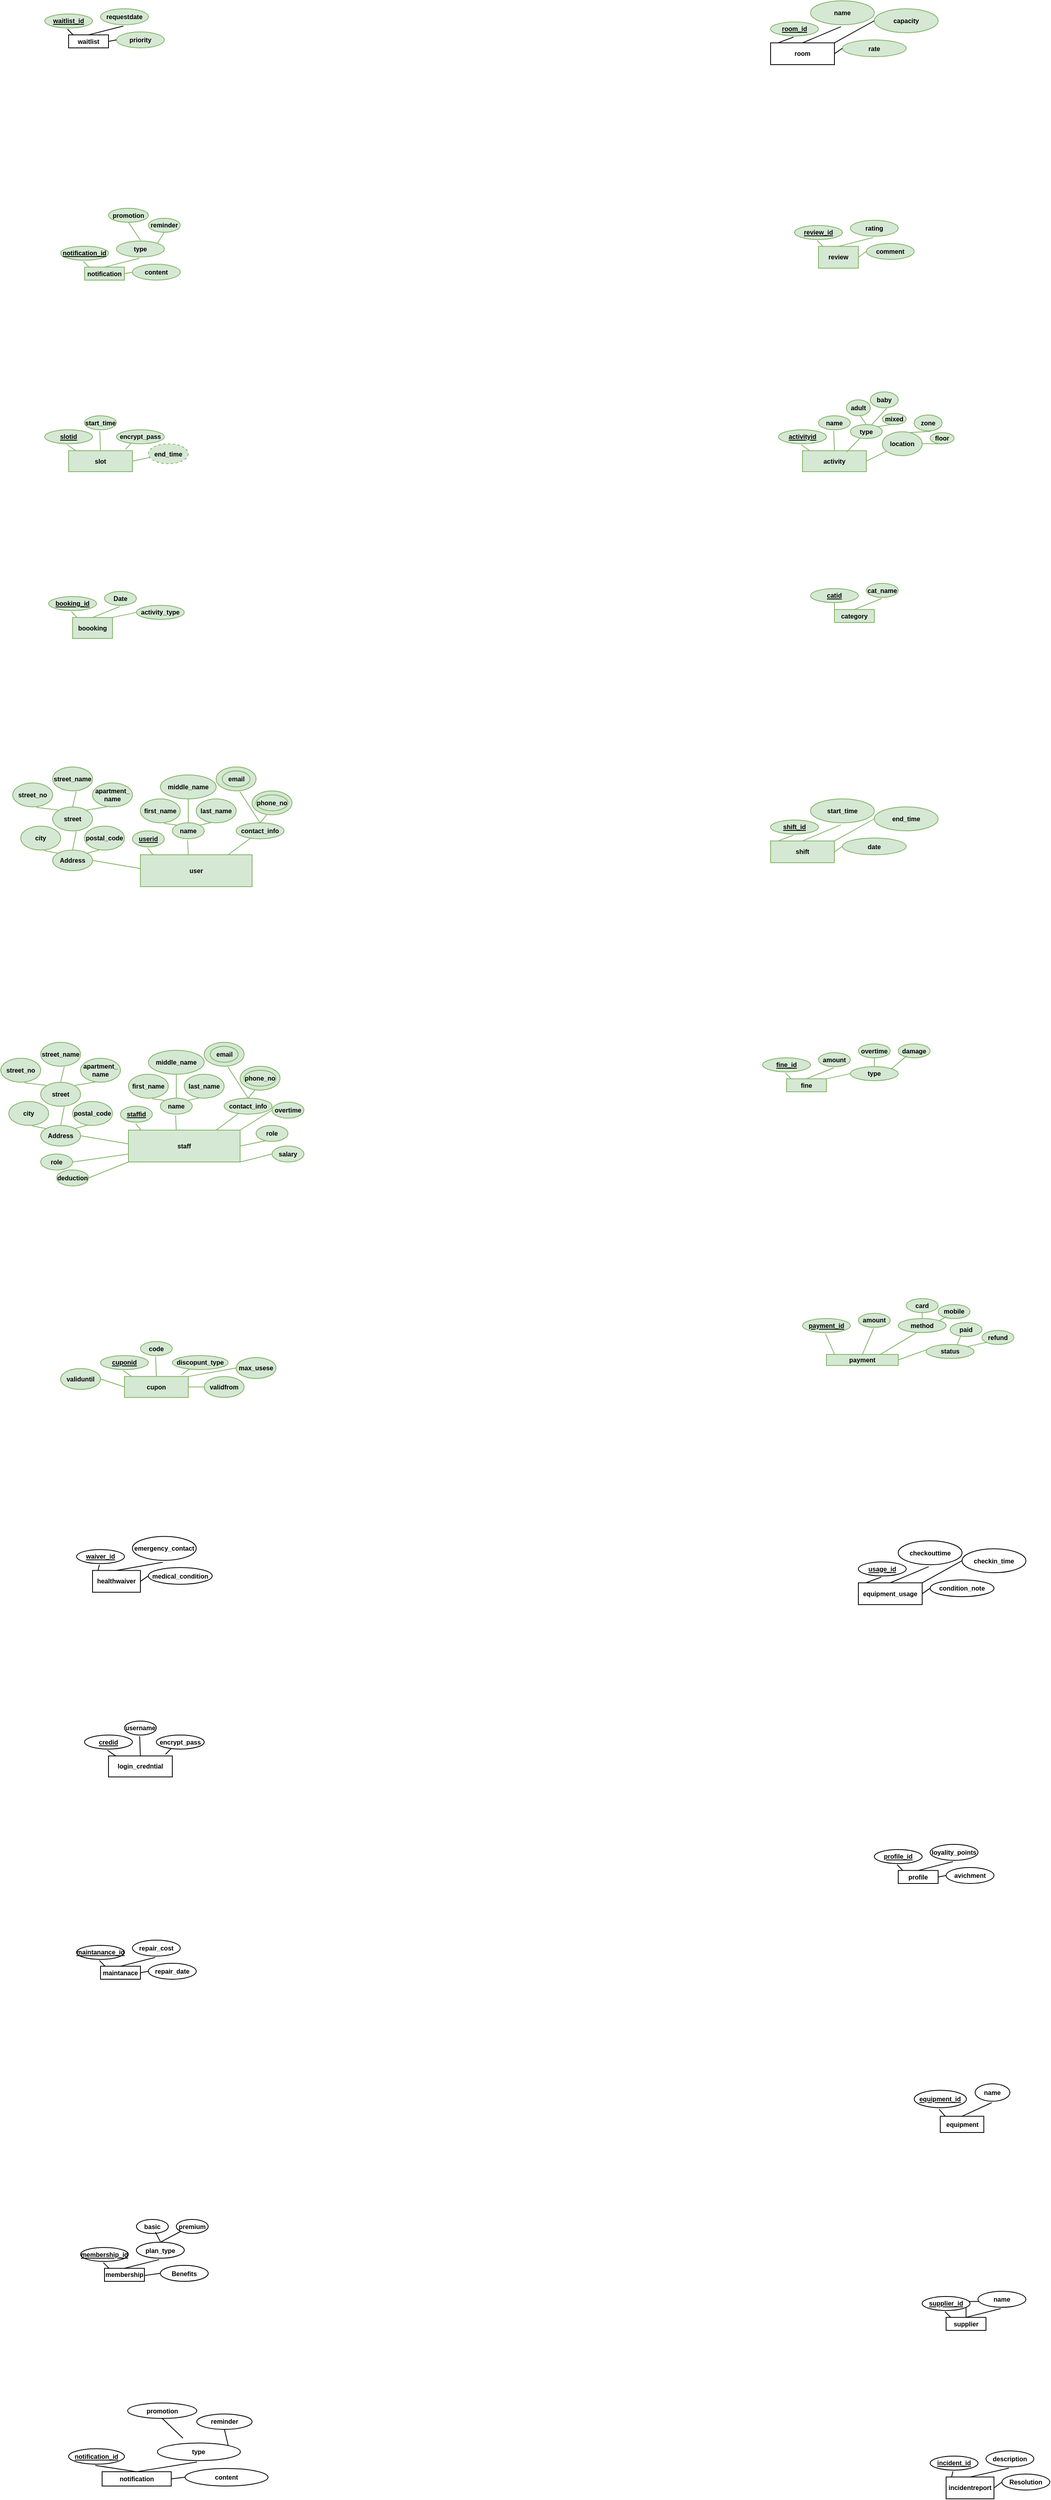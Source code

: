 <mxfile version="27.0.9">
  <diagram name="Page-1" id="0CVpgFmAuAqFdw3ELSrf">
    <mxGraphModel dx="1252" dy="2058" grid="1" gridSize="10" guides="1" tooltips="1" connect="1" arrows="1" fold="1" page="1" pageScale="1" pageWidth="850" pageHeight="1100" math="0" shadow="0">
      <root>
        <mxCell id="0" />
        <mxCell id="1" parent="0" />
        <mxCell id="IT3nphw8xW6kMLgiiqp9-565" value="" style="group" parent="1" vertex="1" connectable="0">
          <mxGeometry x="1140" y="949.58" width="210" height="80" as="geometry" />
        </mxCell>
        <mxCell id="IT3nphw8xW6kMLgiiqp9-342" value="checkouttime" style="ellipse;whiteSpace=wrap;html=1;fontSize=8;fontStyle=1;verticalAlign=middle;container=0;" parent="IT3nphw8xW6kMLgiiqp9-565" vertex="1">
          <mxGeometry x="50" width="80" height="30" as="geometry" />
        </mxCell>
        <mxCell id="IT3nphw8xW6kMLgiiqp9-343" value="checkin_time" style="ellipse;whiteSpace=wrap;html=1;fontSize=8;fontStyle=1;verticalAlign=middle;container=0;" parent="IT3nphw8xW6kMLgiiqp9-565" vertex="1">
          <mxGeometry x="130" y="10" width="80" height="30" as="geometry" />
        </mxCell>
        <mxCell id="IT3nphw8xW6kMLgiiqp9-344" value="" style="endArrow=none;html=1;rounded=0;exitX=0.5;exitY=0;exitDx=0;exitDy=0;entryX=0.477;entryY=1.082;entryDx=0;entryDy=0;entryPerimeter=0;fontSize=8;fontStyle=1;verticalAlign=middle;" parent="IT3nphw8xW6kMLgiiqp9-565" source="IT3nphw8xW6kMLgiiqp9-338" target="IT3nphw8xW6kMLgiiqp9-342" edge="1">
          <mxGeometry width="50" height="50" relative="1" as="geometry">
            <mxPoint x="90" y="52.691" as="sourcePoint" />
            <mxPoint x="80" y="26.382" as="targetPoint" />
          </mxGeometry>
        </mxCell>
        <mxCell id="IT3nphw8xW6kMLgiiqp9-345" value="" style="endArrow=none;html=1;rounded=0;exitX=1;exitY=0;exitDx=0;exitDy=0;entryX=0;entryY=0.5;entryDx=0;entryDy=0;fontSize=8;fontStyle=1;verticalAlign=middle;" parent="IT3nphw8xW6kMLgiiqp9-565" source="IT3nphw8xW6kMLgiiqp9-338" target="IT3nphw8xW6kMLgiiqp9-343" edge="1">
          <mxGeometry width="50" height="50" relative="1" as="geometry">
            <mxPoint x="60" y="63" as="sourcePoint" />
            <mxPoint x="98" y="42" as="targetPoint" />
          </mxGeometry>
        </mxCell>
        <mxCell id="IT3nphw8xW6kMLgiiqp9-336" value="&lt;font&gt;&lt;u&gt;usage_id&lt;/u&gt;&lt;/font&gt;" style="ellipse;whiteSpace=wrap;html=1;fontSize=8;fontStyle=1;verticalAlign=middle;container=0;" parent="IT3nphw8xW6kMLgiiqp9-565" vertex="1">
          <mxGeometry y="26.539" width="60" height="17.539" as="geometry" />
        </mxCell>
        <mxCell id="IT3nphw8xW6kMLgiiqp9-341" value="" style="endArrow=none;html=1;rounded=0;exitX=0.114;exitY=0.004;exitDx=0;exitDy=0;exitPerimeter=0;entryX=0.477;entryY=1.082;entryDx=0;entryDy=0;entryPerimeter=0;fontSize=8;fontStyle=1;verticalAlign=middle;" parent="IT3nphw8xW6kMLgiiqp9-565" source="IT3nphw8xW6kMLgiiqp9-338" target="IT3nphw8xW6kMLgiiqp9-336" edge="1">
          <mxGeometry width="50" height="50" relative="1" as="geometry">
            <mxPoint x="40" y="43.921" as="sourcePoint" />
            <mxPoint x="30" y="26.382" as="targetPoint" />
          </mxGeometry>
        </mxCell>
        <mxCell id="IT3nphw8xW6kMLgiiqp9-338" value="equipment_usage" style="rounded=0;whiteSpace=wrap;html=1;fontSize=8;fontStyle=1;verticalAlign=middle;container=0;" parent="IT3nphw8xW6kMLgiiqp9-565" vertex="1">
          <mxGeometry y="52.69" width="80" height="27.31" as="geometry" />
        </mxCell>
        <mxCell id="IT3nphw8xW6kMLgiiqp9-339" value="condition_note" style="ellipse;whiteSpace=wrap;html=1;fontSize=8;fontStyle=1;verticalAlign=middle;container=0;" parent="IT3nphw8xW6kMLgiiqp9-565" vertex="1">
          <mxGeometry x="90" y="49" width="80" height="21" as="geometry" />
        </mxCell>
        <mxCell id="IT3nphw8xW6kMLgiiqp9-340" value="" style="endArrow=none;html=1;rounded=0;exitX=1;exitY=0.5;exitDx=0;exitDy=0;entryX=0;entryY=0.5;entryDx=0;entryDy=0;fontSize=8;fontStyle=1;verticalAlign=middle;" parent="IT3nphw8xW6kMLgiiqp9-565" source="IT3nphw8xW6kMLgiiqp9-338" target="IT3nphw8xW6kMLgiiqp9-339" edge="1">
          <mxGeometry width="50" height="50" relative="1" as="geometry">
            <mxPoint x="65" y="63" as="sourcePoint" />
            <mxPoint x="109" y="52" as="targetPoint" />
          </mxGeometry>
        </mxCell>
        <mxCell id="IT3nphw8xW6kMLgiiqp9-566" value="" style="group" parent="1" vertex="1" connectable="0">
          <mxGeometry x="1220" y="1890" width="130" height="49" as="geometry" />
        </mxCell>
        <mxCell id="IT3nphw8xW6kMLgiiqp9-575" value="" style="edgeStyle=orthogonalEdgeStyle;rounded=0;orthogonalLoop=1;jettySize=auto;html=1;" parent="IT3nphw8xW6kMLgiiqp9-566" source="IT3nphw8xW6kMLgiiqp9-194" target="IT3nphw8xW6kMLgiiqp9-198" edge="1">
          <mxGeometry relative="1" as="geometry" />
        </mxCell>
        <mxCell id="IT3nphw8xW6kMLgiiqp9-194" value="supplier" style="rounded=0;whiteSpace=wrap;html=1;fontSize=8;fontStyle=1;verticalAlign=middle;container=0;" parent="IT3nphw8xW6kMLgiiqp9-566" vertex="1">
          <mxGeometry x="30" y="32.69" width="50" height="16.31" as="geometry" />
        </mxCell>
        <mxCell id="IT3nphw8xW6kMLgiiqp9-195" value="" style="endArrow=none;html=1;rounded=0;exitX=0.114;exitY=0.004;exitDx=0;exitDy=0;exitPerimeter=0;entryX=0.477;entryY=1.082;entryDx=0;entryDy=0;entryPerimeter=0;fontSize=8;fontStyle=1;verticalAlign=middle;" parent="IT3nphw8xW6kMLgiiqp9-566" source="IT3nphw8xW6kMLgiiqp9-194" target="IT3nphw8xW6kMLgiiqp9-196" edge="1">
          <mxGeometry width="50" height="50" relative="1" as="geometry">
            <mxPoint x="40" y="23.921" as="sourcePoint" />
            <mxPoint x="30" y="6.382" as="targetPoint" />
          </mxGeometry>
        </mxCell>
        <mxCell id="IT3nphw8xW6kMLgiiqp9-196" value="&lt;font&gt;&lt;u&gt;supplier_id&lt;/u&gt;&lt;/font&gt;" style="ellipse;whiteSpace=wrap;html=1;fontSize=8;fontStyle=1;verticalAlign=middle;container=0;" parent="IT3nphw8xW6kMLgiiqp9-566" vertex="1">
          <mxGeometry y="6.539" width="60" height="17.539" as="geometry" />
        </mxCell>
        <mxCell id="IT3nphw8xW6kMLgiiqp9-197" value="" style="endArrow=none;html=1;rounded=0;exitX=0.5;exitY=0;exitDx=0;exitDy=0;entryX=0.477;entryY=1.082;entryDx=0;entryDy=0;entryPerimeter=0;fontSize=8;fontStyle=1;verticalAlign=middle;" parent="IT3nphw8xW6kMLgiiqp9-566" source="IT3nphw8xW6kMLgiiqp9-194" target="IT3nphw8xW6kMLgiiqp9-198" edge="1">
          <mxGeometry width="50" height="50" relative="1" as="geometry">
            <mxPoint x="90" y="32.691" as="sourcePoint" />
            <mxPoint x="80" y="6.382" as="targetPoint" />
          </mxGeometry>
        </mxCell>
        <mxCell id="IT3nphw8xW6kMLgiiqp9-198" value="name" style="ellipse;whiteSpace=wrap;html=1;fontSize=8;fontStyle=1;verticalAlign=middle;container=0;" parent="IT3nphw8xW6kMLgiiqp9-566" vertex="1">
          <mxGeometry x="70" width="60" height="20" as="geometry" />
        </mxCell>
        <mxCell id="IT3nphw8xW6kMLgiiqp9-567" value="" style="group" parent="1" vertex="1" connectable="0">
          <mxGeometry x="1230" y="2090" width="150" height="60" as="geometry" />
        </mxCell>
        <mxCell id="IT3nphw8xW6kMLgiiqp9-202" value="incidentreport" style="rounded=0;whiteSpace=wrap;html=1;fontSize=8;fontStyle=1;verticalAlign=middle;container=0;" parent="IT3nphw8xW6kMLgiiqp9-567" vertex="1">
          <mxGeometry x="20" y="32.69" width="60" height="27.31" as="geometry" />
        </mxCell>
        <mxCell id="IT3nphw8xW6kMLgiiqp9-203" value="" style="endArrow=none;html=1;rounded=0;exitX=0.114;exitY=0.004;exitDx=0;exitDy=0;exitPerimeter=0;entryX=0.477;entryY=1.082;entryDx=0;entryDy=0;entryPerimeter=0;fontSize=8;fontStyle=1;verticalAlign=middle;" parent="IT3nphw8xW6kMLgiiqp9-567" source="IT3nphw8xW6kMLgiiqp9-202" target="IT3nphw8xW6kMLgiiqp9-204" edge="1">
          <mxGeometry width="50" height="50" relative="1" as="geometry">
            <mxPoint x="40" y="23.921" as="sourcePoint" />
            <mxPoint x="30" y="6.382" as="targetPoint" />
          </mxGeometry>
        </mxCell>
        <mxCell id="IT3nphw8xW6kMLgiiqp9-204" value="&lt;font&gt;&lt;u&gt;incident_id&lt;/u&gt;&lt;/font&gt;" style="ellipse;whiteSpace=wrap;html=1;fontSize=8;fontStyle=1;verticalAlign=middle;container=0;" parent="IT3nphw8xW6kMLgiiqp9-567" vertex="1">
          <mxGeometry y="6.539" width="60" height="17.539" as="geometry" />
        </mxCell>
        <mxCell id="IT3nphw8xW6kMLgiiqp9-205" value="" style="endArrow=none;html=1;rounded=0;exitX=0.5;exitY=0;exitDx=0;exitDy=0;entryX=0.477;entryY=1.082;entryDx=0;entryDy=0;entryPerimeter=0;fontSize=8;fontStyle=1;verticalAlign=middle;" parent="IT3nphw8xW6kMLgiiqp9-567" source="IT3nphw8xW6kMLgiiqp9-202" target="IT3nphw8xW6kMLgiiqp9-206" edge="1">
          <mxGeometry width="50" height="50" relative="1" as="geometry">
            <mxPoint x="90" y="32.691" as="sourcePoint" />
            <mxPoint x="80" y="6.382" as="targetPoint" />
          </mxGeometry>
        </mxCell>
        <mxCell id="IT3nphw8xW6kMLgiiqp9-206" value="description" style="ellipse;whiteSpace=wrap;html=1;fontSize=8;fontStyle=1;verticalAlign=middle;container=0;" parent="IT3nphw8xW6kMLgiiqp9-567" vertex="1">
          <mxGeometry x="70" width="60" height="20" as="geometry" />
        </mxCell>
        <mxCell id="IT3nphw8xW6kMLgiiqp9-207" value="Resolution" style="ellipse;whiteSpace=wrap;html=1;fontSize=8;fontStyle=1;verticalAlign=middle;container=0;" parent="IT3nphw8xW6kMLgiiqp9-567" vertex="1">
          <mxGeometry x="90" y="29" width="60" height="20" as="geometry" />
        </mxCell>
        <mxCell id="IT3nphw8xW6kMLgiiqp9-208" value="" style="endArrow=none;html=1;rounded=0;exitX=1;exitY=0.5;exitDx=0;exitDy=0;entryX=0;entryY=0.5;entryDx=0;entryDy=0;fontSize=8;fontStyle=1;verticalAlign=middle;" parent="IT3nphw8xW6kMLgiiqp9-567" source="IT3nphw8xW6kMLgiiqp9-202" target="IT3nphw8xW6kMLgiiqp9-207" edge="1">
          <mxGeometry width="50" height="50" relative="1" as="geometry">
            <mxPoint x="65" y="43" as="sourcePoint" />
            <mxPoint x="109" y="32" as="targetPoint" />
          </mxGeometry>
        </mxCell>
        <mxCell id="IT3nphw8xW6kMLgiiqp9-568" value="" style="group" parent="1" vertex="1" connectable="0">
          <mxGeometry x="160" y="1450" width="150" height="49" as="geometry" />
        </mxCell>
        <mxCell id="IT3nphw8xW6kMLgiiqp9-161" value="maintanace" style="rounded=0;whiteSpace=wrap;html=1;fontSize=8;fontStyle=1;verticalAlign=middle;container=0;" parent="IT3nphw8xW6kMLgiiqp9-568" vertex="1">
          <mxGeometry x="30" y="32.69" width="50" height="16.31" as="geometry" />
        </mxCell>
        <mxCell id="IT3nphw8xW6kMLgiiqp9-162" value="" style="endArrow=none;html=1;rounded=0;exitX=0.114;exitY=0.004;exitDx=0;exitDy=0;exitPerimeter=0;entryX=0.477;entryY=1.082;entryDx=0;entryDy=0;entryPerimeter=0;fontSize=8;fontStyle=1;verticalAlign=middle;" parent="IT3nphw8xW6kMLgiiqp9-568" source="IT3nphw8xW6kMLgiiqp9-161" target="IT3nphw8xW6kMLgiiqp9-163" edge="1">
          <mxGeometry width="50" height="50" relative="1" as="geometry">
            <mxPoint x="40" y="23.921" as="sourcePoint" />
            <mxPoint x="30" y="6.382" as="targetPoint" />
          </mxGeometry>
        </mxCell>
        <mxCell id="IT3nphw8xW6kMLgiiqp9-163" value="&lt;font&gt;&lt;u&gt;maintanance_id&lt;/u&gt;&lt;/font&gt;" style="ellipse;whiteSpace=wrap;html=1;fontSize=8;fontStyle=1;verticalAlign=middle;container=0;" parent="IT3nphw8xW6kMLgiiqp9-568" vertex="1">
          <mxGeometry y="6.539" width="60" height="17.539" as="geometry" />
        </mxCell>
        <mxCell id="IT3nphw8xW6kMLgiiqp9-164" value="" style="endArrow=none;html=1;rounded=0;exitX=0.5;exitY=0;exitDx=0;exitDy=0;entryX=0.477;entryY=1.082;entryDx=0;entryDy=0;entryPerimeter=0;fontSize=8;fontStyle=1;verticalAlign=middle;" parent="IT3nphw8xW6kMLgiiqp9-568" source="IT3nphw8xW6kMLgiiqp9-161" target="IT3nphw8xW6kMLgiiqp9-165" edge="1">
          <mxGeometry width="50" height="50" relative="1" as="geometry">
            <mxPoint x="90" y="32.691" as="sourcePoint" />
            <mxPoint x="80" y="6.382" as="targetPoint" />
          </mxGeometry>
        </mxCell>
        <mxCell id="IT3nphw8xW6kMLgiiqp9-165" value="repair_cost" style="ellipse;whiteSpace=wrap;html=1;fontSize=8;fontStyle=1;verticalAlign=middle;container=0;" parent="IT3nphw8xW6kMLgiiqp9-568" vertex="1">
          <mxGeometry x="70" width="60" height="20" as="geometry" />
        </mxCell>
        <mxCell id="IT3nphw8xW6kMLgiiqp9-166" value="repair_date" style="ellipse;whiteSpace=wrap;html=1;fontSize=8;fontStyle=1;verticalAlign=middle;container=0;" parent="IT3nphw8xW6kMLgiiqp9-568" vertex="1">
          <mxGeometry x="90" y="29" width="60" height="20" as="geometry" />
        </mxCell>
        <mxCell id="IT3nphw8xW6kMLgiiqp9-167" value="" style="endArrow=none;html=1;rounded=0;exitX=1;exitY=0.5;exitDx=0;exitDy=0;entryX=0;entryY=0.5;entryDx=0;entryDy=0;fontSize=8;fontStyle=1;verticalAlign=middle;" parent="IT3nphw8xW6kMLgiiqp9-568" source="IT3nphw8xW6kMLgiiqp9-161" target="IT3nphw8xW6kMLgiiqp9-166" edge="1">
          <mxGeometry width="50" height="50" relative="1" as="geometry">
            <mxPoint x="65" y="43" as="sourcePoint" />
            <mxPoint x="109" y="32" as="targetPoint" />
          </mxGeometry>
        </mxCell>
        <mxCell id="IT3nphw8xW6kMLgiiqp9-569" value="" style="group" parent="1" vertex="1" connectable="0">
          <mxGeometry x="160" y="944.08" width="170" height="70.0" as="geometry" />
        </mxCell>
        <mxCell id="IT3nphw8xW6kMLgiiqp9-212" value="healthwaiver" style="rounded=0;whiteSpace=wrap;html=1;fontSize=8;fontStyle=1;verticalAlign=middle;container=0;" parent="IT3nphw8xW6kMLgiiqp9-569" vertex="1">
          <mxGeometry x="20" y="42.69" width="60" height="27.31" as="geometry" />
        </mxCell>
        <mxCell id="IT3nphw8xW6kMLgiiqp9-213" value="" style="endArrow=none;html=1;rounded=0;exitX=0.114;exitY=0.004;exitDx=0;exitDy=0;exitPerimeter=0;entryX=0.477;entryY=1.082;entryDx=0;entryDy=0;entryPerimeter=0;fontSize=8;fontStyle=1;verticalAlign=middle;" parent="IT3nphw8xW6kMLgiiqp9-569" source="IT3nphw8xW6kMLgiiqp9-212" target="IT3nphw8xW6kMLgiiqp9-214" edge="1">
          <mxGeometry width="50" height="50" relative="1" as="geometry">
            <mxPoint x="40" y="33.921" as="sourcePoint" />
            <mxPoint x="30" y="16.382" as="targetPoint" />
          </mxGeometry>
        </mxCell>
        <mxCell id="IT3nphw8xW6kMLgiiqp9-214" value="&lt;font&gt;&lt;u&gt;waiver_id&lt;/u&gt;&lt;/font&gt;" style="ellipse;whiteSpace=wrap;html=1;fontSize=8;fontStyle=1;verticalAlign=middle;container=0;" parent="IT3nphw8xW6kMLgiiqp9-569" vertex="1">
          <mxGeometry y="16.539" width="60" height="17.539" as="geometry" />
        </mxCell>
        <mxCell id="IT3nphw8xW6kMLgiiqp9-215" value="" style="endArrow=none;html=1;rounded=0;exitX=0.5;exitY=0;exitDx=0;exitDy=0;entryX=0.477;entryY=1.082;entryDx=0;entryDy=0;entryPerimeter=0;fontSize=8;fontStyle=1;verticalAlign=middle;" parent="IT3nphw8xW6kMLgiiqp9-569" source="IT3nphw8xW6kMLgiiqp9-212" target="IT3nphw8xW6kMLgiiqp9-216" edge="1">
          <mxGeometry width="50" height="50" relative="1" as="geometry">
            <mxPoint x="90" y="42.691" as="sourcePoint" />
            <mxPoint x="80" y="16.382" as="targetPoint" />
          </mxGeometry>
        </mxCell>
        <mxCell id="IT3nphw8xW6kMLgiiqp9-216" value="emergency_contact" style="ellipse;whiteSpace=wrap;html=1;fontSize=8;fontStyle=1;verticalAlign=middle;container=0;" parent="IT3nphw8xW6kMLgiiqp9-569" vertex="1">
          <mxGeometry x="70" width="80" height="30" as="geometry" />
        </mxCell>
        <mxCell id="IT3nphw8xW6kMLgiiqp9-217" value="medical_condition" style="ellipse;whiteSpace=wrap;html=1;fontSize=8;fontStyle=1;verticalAlign=middle;container=0;" parent="IT3nphw8xW6kMLgiiqp9-569" vertex="1">
          <mxGeometry x="90" y="39" width="80" height="21" as="geometry" />
        </mxCell>
        <mxCell id="IT3nphw8xW6kMLgiiqp9-218" value="" style="endArrow=none;html=1;rounded=0;exitX=1;exitY=0.5;exitDx=0;exitDy=0;entryX=0;entryY=0.5;entryDx=0;entryDy=0;fontSize=8;fontStyle=1;verticalAlign=middle;" parent="IT3nphw8xW6kMLgiiqp9-569" source="IT3nphw8xW6kMLgiiqp9-212" target="IT3nphw8xW6kMLgiiqp9-217" edge="1">
          <mxGeometry width="50" height="50" relative="1" as="geometry">
            <mxPoint x="65" y="53" as="sourcePoint" />
            <mxPoint x="109" y="42" as="targetPoint" />
          </mxGeometry>
        </mxCell>
        <mxCell id="IT3nphw8xW6kMLgiiqp9-570" value="" style="group" parent="1" vertex="1" connectable="0">
          <mxGeometry x="165" y="1800" width="160" height="77.54" as="geometry" />
        </mxCell>
        <mxCell id="IT3nphw8xW6kMLgiiqp9-150" value="Benefits" style="ellipse;whiteSpace=wrap;html=1;fontSize=8;fontStyle=1;verticalAlign=middle;container=0;" parent="IT3nphw8xW6kMLgiiqp9-570" vertex="1">
          <mxGeometry x="100" y="57.54" width="60" height="20" as="geometry" />
        </mxCell>
        <mxCell id="IT3nphw8xW6kMLgiiqp9-151" value="basic" style="ellipse;whiteSpace=wrap;html=1;fontSize=8;fontStyle=1;verticalAlign=middle;container=0;" parent="IT3nphw8xW6kMLgiiqp9-570" vertex="1">
          <mxGeometry x="70" width="40" height="17.539" as="geometry" />
        </mxCell>
        <mxCell id="IT3nphw8xW6kMLgiiqp9-152" value="premium" style="ellipse;whiteSpace=wrap;html=1;fontSize=8;fontStyle=1;verticalAlign=middle;container=0;" parent="IT3nphw8xW6kMLgiiqp9-570" vertex="1">
          <mxGeometry x="120" width="40" height="17.539" as="geometry" />
        </mxCell>
        <mxCell id="IT3nphw8xW6kMLgiiqp9-153" value="" style="endArrow=none;html=1;rounded=0;entryX=0.592;entryY=0.9;entryDx=0;entryDy=0;fontSize=8;fontStyle=1;entryPerimeter=0;verticalAlign=middle;" parent="IT3nphw8xW6kMLgiiqp9-570" target="IT3nphw8xW6kMLgiiqp9-151" edge="1">
          <mxGeometry width="50" height="50" relative="1" as="geometry">
            <mxPoint x="100" y="27.54" as="sourcePoint" />
            <mxPoint x="80" y="-31.46" as="targetPoint" />
          </mxGeometry>
        </mxCell>
        <mxCell id="IT3nphw8xW6kMLgiiqp9-154" value="" style="endArrow=none;html=1;rounded=0;exitX=0.5;exitY=0;exitDx=0;exitDy=0;entryX=0;entryY=1;entryDx=0;entryDy=0;fontSize=8;fontStyle=1;verticalAlign=middle;" parent="IT3nphw8xW6kMLgiiqp9-570" source="IT3nphw8xW6kMLgiiqp9-148" target="IT3nphw8xW6kMLgiiqp9-152" edge="1">
          <mxGeometry width="50" height="50" relative="1" as="geometry">
            <mxPoint x="98" y="40.54" as="sourcePoint" />
            <mxPoint x="104" y="25.54" as="targetPoint" />
          </mxGeometry>
        </mxCell>
        <mxCell id="IT3nphw8xW6kMLgiiqp9-144" value="membership" style="rounded=0;whiteSpace=wrap;html=1;fontSize=8;fontStyle=1;verticalAlign=middle;container=0;" parent="IT3nphw8xW6kMLgiiqp9-570" vertex="1">
          <mxGeometry x="30" y="61.23" width="50" height="16.31" as="geometry" />
        </mxCell>
        <mxCell id="IT3nphw8xW6kMLgiiqp9-145" value="" style="endArrow=none;html=1;rounded=0;exitX=0.114;exitY=0.004;exitDx=0;exitDy=0;exitPerimeter=0;entryX=0.477;entryY=1.082;entryDx=0;entryDy=0;entryPerimeter=0;fontSize=8;fontStyle=1;verticalAlign=middle;" parent="IT3nphw8xW6kMLgiiqp9-570" source="IT3nphw8xW6kMLgiiqp9-144" target="IT3nphw8xW6kMLgiiqp9-146" edge="1">
          <mxGeometry width="50" height="50" relative="1" as="geometry">
            <mxPoint x="40" y="52.461" as="sourcePoint" />
            <mxPoint x="30" y="34.922" as="targetPoint" />
          </mxGeometry>
        </mxCell>
        <mxCell id="IT3nphw8xW6kMLgiiqp9-146" value="&lt;font&gt;&lt;u&gt;membership_id&lt;/u&gt;&lt;/font&gt;" style="ellipse;whiteSpace=wrap;html=1;fontSize=8;fontStyle=1;verticalAlign=middle;container=0;" parent="IT3nphw8xW6kMLgiiqp9-570" vertex="1">
          <mxGeometry y="35.079" width="60" height="17.539" as="geometry" />
        </mxCell>
        <mxCell id="IT3nphw8xW6kMLgiiqp9-147" value="" style="endArrow=none;html=1;rounded=0;exitX=0.5;exitY=0;exitDx=0;exitDy=0;entryX=0.477;entryY=1.082;entryDx=0;entryDy=0;entryPerimeter=0;fontSize=8;fontStyle=1;verticalAlign=middle;" parent="IT3nphw8xW6kMLgiiqp9-570" source="IT3nphw8xW6kMLgiiqp9-144" target="IT3nphw8xW6kMLgiiqp9-148" edge="1">
          <mxGeometry width="50" height="50" relative="1" as="geometry">
            <mxPoint x="90" y="61.231" as="sourcePoint" />
            <mxPoint x="80" y="34.922" as="targetPoint" />
          </mxGeometry>
        </mxCell>
        <mxCell id="IT3nphw8xW6kMLgiiqp9-148" value="plan_type" style="ellipse;whiteSpace=wrap;html=1;fontSize=8;fontStyle=1;verticalAlign=middle;container=0;" parent="IT3nphw8xW6kMLgiiqp9-570" vertex="1">
          <mxGeometry x="70" y="28.54" width="60" height="20" as="geometry" />
        </mxCell>
        <mxCell id="IT3nphw8xW6kMLgiiqp9-149" value="" style="endArrow=none;html=1;rounded=0;exitX=1;exitY=0.5;exitDx=0;exitDy=0;fontSize=8;fontStyle=1;verticalAlign=middle;" parent="IT3nphw8xW6kMLgiiqp9-570" edge="1">
          <mxGeometry width="50" height="50" relative="1" as="geometry">
            <mxPoint x="80" y="63.23" as="sourcePoint" />
            <mxPoint x="100" y="67.54" as="targetPoint" />
            <Array as="points">
              <mxPoint x="80" y="70.23" />
            </Array>
          </mxGeometry>
        </mxCell>
        <mxCell id="IT3nphw8xW6kMLgiiqp9-571" value="" style="group" parent="1" vertex="1" connectable="0">
          <mxGeometry x="170" y="1175.5" width="150" height="70" as="geometry" />
        </mxCell>
        <mxCell id="IT3nphw8xW6kMLgiiqp9-82" value="login_credntial" style="rounded=0;whiteSpace=wrap;html=1;fontSize=8;fontStyle=1;verticalAlign=middle;container=0;" parent="IT3nphw8xW6kMLgiiqp9-571" vertex="1">
          <mxGeometry x="30" y="43.691" width="80" height="26.309" as="geometry" />
        </mxCell>
        <mxCell id="IT3nphw8xW6kMLgiiqp9-83" value="" style="endArrow=none;html=1;rounded=0;exitX=0.114;exitY=0.004;exitDx=0;exitDy=0;exitPerimeter=0;entryX=0.477;entryY=1.082;entryDx=0;entryDy=0;entryPerimeter=0;fontSize=8;fontStyle=1;verticalAlign=middle;" parent="IT3nphw8xW6kMLgiiqp9-571" source="IT3nphw8xW6kMLgiiqp9-82" target="IT3nphw8xW6kMLgiiqp9-84" edge="1">
          <mxGeometry width="50" height="50" relative="1" as="geometry">
            <mxPoint x="40" y="34.921" as="sourcePoint" />
            <mxPoint x="30" y="17.382" as="targetPoint" />
          </mxGeometry>
        </mxCell>
        <mxCell id="IT3nphw8xW6kMLgiiqp9-84" value="&lt;font&gt;&lt;u&gt;credid&lt;/u&gt;&lt;/font&gt;" style="ellipse;whiteSpace=wrap;html=1;fontSize=8;fontStyle=1;verticalAlign=middle;container=0;" parent="IT3nphw8xW6kMLgiiqp9-571" vertex="1">
          <mxGeometry y="17.539" width="60" height="17.539" as="geometry" />
        </mxCell>
        <mxCell id="IT3nphw8xW6kMLgiiqp9-85" value="" style="endArrow=none;html=1;rounded=0;exitX=0.5;exitY=0;exitDx=0;exitDy=0;entryX=0.477;entryY=1.082;entryDx=0;entryDy=0;entryPerimeter=0;fontSize=8;fontStyle=1;verticalAlign=middle;" parent="IT3nphw8xW6kMLgiiqp9-571" source="IT3nphw8xW6kMLgiiqp9-82" target="IT3nphw8xW6kMLgiiqp9-86" edge="1">
          <mxGeometry width="50" height="50" relative="1" as="geometry">
            <mxPoint x="90" y="43.691" as="sourcePoint" />
            <mxPoint x="80" y="17.382" as="targetPoint" />
          </mxGeometry>
        </mxCell>
        <mxCell id="IT3nphw8xW6kMLgiiqp9-86" value="username" style="ellipse;whiteSpace=wrap;html=1;fontSize=8;fontStyle=1;verticalAlign=middle;container=0;" parent="IT3nphw8xW6kMLgiiqp9-571" vertex="1">
          <mxGeometry x="50" width="40" height="17.539" as="geometry" />
        </mxCell>
        <mxCell id="IT3nphw8xW6kMLgiiqp9-87" value="" style="endArrow=none;html=1;rounded=0;entryX=0.323;entryY=0.914;entryDx=0;entryDy=0;entryPerimeter=0;fontSize=8;fontStyle=1;exitX=0.893;exitY=-0.073;exitDx=0;exitDy=0;exitPerimeter=0;verticalAlign=middle;" parent="IT3nphw8xW6kMLgiiqp9-571" source="IT3nphw8xW6kMLgiiqp9-82" target="IT3nphw8xW6kMLgiiqp9-88" edge="1">
          <mxGeometry width="50" height="50" relative="1" as="geometry">
            <mxPoint x="140" y="43.691" as="sourcePoint" />
            <mxPoint x="150" y="26.151" as="targetPoint" />
          </mxGeometry>
        </mxCell>
        <mxCell id="IT3nphw8xW6kMLgiiqp9-88" value="encrypt_pass" style="ellipse;whiteSpace=wrap;html=1;fontSize=8;fontStyle=1;verticalAlign=middle;container=0;" parent="IT3nphw8xW6kMLgiiqp9-571" vertex="1">
          <mxGeometry x="90" y="17.539" width="60" height="17.539" as="geometry" />
        </mxCell>
        <mxCell id="IT3nphw8xW6kMLgiiqp9-572" value="" style="group" parent="1" vertex="1" connectable="0">
          <mxGeometry x="1210" y="1630" width="120" height="61" as="geometry" />
        </mxCell>
        <mxCell id="IT3nphw8xW6kMLgiiqp9-135" value="equipment" style="rounded=0;whiteSpace=wrap;html=1;fontSize=8;fontStyle=1;verticalAlign=middle;container=0;" parent="IT3nphw8xW6kMLgiiqp9-572" vertex="1">
          <mxGeometry x="32.727" y="40.696" width="54.545" height="20.304" as="geometry" />
        </mxCell>
        <mxCell id="IT3nphw8xW6kMLgiiqp9-136" value="" style="endArrow=none;html=1;rounded=0;exitX=0.114;exitY=0.004;exitDx=0;exitDy=0;exitPerimeter=0;entryX=0.477;entryY=1.082;entryDx=0;entryDy=0;entryPerimeter=0;fontSize=8;fontStyle=1;verticalAlign=middle;" parent="IT3nphw8xW6kMLgiiqp9-572" source="IT3nphw8xW6kMLgiiqp9-135" target="IT3nphw8xW6kMLgiiqp9-137" edge="1">
          <mxGeometry width="50" height="50" relative="1" as="geometry">
            <mxPoint x="43.636" y="29.779" as="sourcePoint" />
            <mxPoint x="32.727" y="7.944" as="targetPoint" />
          </mxGeometry>
        </mxCell>
        <mxCell id="IT3nphw8xW6kMLgiiqp9-137" value="&lt;font&gt;&lt;u&gt;equipment_id&lt;/u&gt;&lt;/font&gt;" style="ellipse;whiteSpace=wrap;html=1;fontSize=8;fontStyle=1;verticalAlign=middle;container=0;" parent="IT3nphw8xW6kMLgiiqp9-572" vertex="1">
          <mxGeometry y="8.141" width="65.455" height="21.835" as="geometry" />
        </mxCell>
        <mxCell id="IT3nphw8xW6kMLgiiqp9-138" value="" style="endArrow=none;html=1;rounded=0;exitX=0.5;exitY=0;exitDx=0;exitDy=0;entryX=0.477;entryY=1.082;entryDx=0;entryDy=0;entryPerimeter=0;fontSize=8;fontStyle=1;verticalAlign=middle;" parent="IT3nphw8xW6kMLgiiqp9-572" source="IT3nphw8xW6kMLgiiqp9-135" target="IT3nphw8xW6kMLgiiqp9-139" edge="1">
          <mxGeometry width="50" height="50" relative="1" as="geometry">
            <mxPoint x="98.182" y="40.697" as="sourcePoint" />
            <mxPoint x="87.273" y="7.944" as="targetPoint" />
          </mxGeometry>
        </mxCell>
        <mxCell id="IT3nphw8xW6kMLgiiqp9-139" value="name" style="ellipse;whiteSpace=wrap;html=1;fontSize=8;fontStyle=1;verticalAlign=middle;container=0;" parent="IT3nphw8xW6kMLgiiqp9-572" vertex="1">
          <mxGeometry x="76.364" width="43.636" height="21.835" as="geometry" />
        </mxCell>
        <mxCell id="IT3nphw8xW6kMLgiiqp9-573" value="" style="group" parent="1" vertex="1" connectable="0">
          <mxGeometry x="1160" y="1330" width="150" height="49" as="geometry" />
        </mxCell>
        <mxCell id="IT3nphw8xW6kMLgiiqp9-185" value="profile" style="rounded=0;whiteSpace=wrap;html=1;fontSize=8;fontStyle=1;verticalAlign=middle;container=0;" parent="IT3nphw8xW6kMLgiiqp9-573" vertex="1">
          <mxGeometry x="30" y="32.69" width="50" height="16.31" as="geometry" />
        </mxCell>
        <mxCell id="IT3nphw8xW6kMLgiiqp9-186" value="" style="endArrow=none;html=1;rounded=0;exitX=0.114;exitY=0.004;exitDx=0;exitDy=0;exitPerimeter=0;entryX=0.477;entryY=1.082;entryDx=0;entryDy=0;entryPerimeter=0;fontSize=8;fontStyle=1;verticalAlign=middle;" parent="IT3nphw8xW6kMLgiiqp9-573" source="IT3nphw8xW6kMLgiiqp9-185" target="IT3nphw8xW6kMLgiiqp9-187" edge="1">
          <mxGeometry width="50" height="50" relative="1" as="geometry">
            <mxPoint x="40" y="23.921" as="sourcePoint" />
            <mxPoint x="30" y="6.382" as="targetPoint" />
          </mxGeometry>
        </mxCell>
        <mxCell id="IT3nphw8xW6kMLgiiqp9-187" value="&lt;font&gt;&lt;u&gt;profile_id&lt;/u&gt;&lt;/font&gt;" style="ellipse;whiteSpace=wrap;html=1;fontSize=8;fontStyle=1;verticalAlign=middle;container=0;" parent="IT3nphw8xW6kMLgiiqp9-573" vertex="1">
          <mxGeometry y="6.539" width="60" height="17.539" as="geometry" />
        </mxCell>
        <mxCell id="IT3nphw8xW6kMLgiiqp9-188" value="" style="endArrow=none;html=1;rounded=0;exitX=0.5;exitY=0;exitDx=0;exitDy=0;entryX=0.477;entryY=1.082;entryDx=0;entryDy=0;entryPerimeter=0;fontSize=8;fontStyle=1;verticalAlign=middle;" parent="IT3nphw8xW6kMLgiiqp9-573" source="IT3nphw8xW6kMLgiiqp9-185" target="IT3nphw8xW6kMLgiiqp9-189" edge="1">
          <mxGeometry width="50" height="50" relative="1" as="geometry">
            <mxPoint x="90" y="32.691" as="sourcePoint" />
            <mxPoint x="80" y="6.382" as="targetPoint" />
          </mxGeometry>
        </mxCell>
        <mxCell id="IT3nphw8xW6kMLgiiqp9-189" value="loyality_points" style="ellipse;whiteSpace=wrap;html=1;fontSize=8;fontStyle=1;verticalAlign=middle;container=0;" parent="IT3nphw8xW6kMLgiiqp9-573" vertex="1">
          <mxGeometry x="70" width="60" height="20" as="geometry" />
        </mxCell>
        <mxCell id="IT3nphw8xW6kMLgiiqp9-190" value="avichment" style="ellipse;whiteSpace=wrap;html=1;fontSize=8;fontStyle=1;verticalAlign=middle;container=0;" parent="IT3nphw8xW6kMLgiiqp9-573" vertex="1">
          <mxGeometry x="90" y="29" width="60" height="20" as="geometry" />
        </mxCell>
        <mxCell id="IT3nphw8xW6kMLgiiqp9-191" value="" style="endArrow=none;html=1;rounded=0;exitX=1;exitY=0.5;exitDx=0;exitDy=0;entryX=0;entryY=0.5;entryDx=0;entryDy=0;fontSize=8;fontStyle=1;verticalAlign=middle;" parent="IT3nphw8xW6kMLgiiqp9-573" source="IT3nphw8xW6kMLgiiqp9-185" target="IT3nphw8xW6kMLgiiqp9-190" edge="1">
          <mxGeometry width="50" height="50" relative="1" as="geometry">
            <mxPoint x="65" y="43" as="sourcePoint" />
            <mxPoint x="109" y="32" as="targetPoint" />
          </mxGeometry>
        </mxCell>
        <mxCell id="IT3nphw8xW6kMLgiiqp9-576" value="" style="group" parent="1" vertex="1" connectable="0">
          <mxGeometry x="150" y="2030" width="250" height="104" as="geometry" />
        </mxCell>
        <mxCell id="IT3nphw8xW6kMLgiiqp9-540" value="promotion" style="ellipse;whiteSpace=wrap;html=1;fontSize=8;fontStyle=1;verticalAlign=middle;container=0;" parent="IT3nphw8xW6kMLgiiqp9-576" vertex="1">
          <mxGeometry x="74" width="86.667" height="19.294" as="geometry" />
        </mxCell>
        <mxCell id="IT3nphw8xW6kMLgiiqp9-541" value="reminder" style="ellipse;whiteSpace=wrap;html=1;fontSize=8;fontStyle=1;verticalAlign=middle;container=0;" parent="IT3nphw8xW6kMLgiiqp9-576" vertex="1">
          <mxGeometry x="160.667" y="13.706" width="69.333" height="19.293" as="geometry" />
        </mxCell>
        <mxCell id="IT3nphw8xW6kMLgiiqp9-542" value="" style="endArrow=none;html=1;rounded=0;exitX=1;exitY=0;exitDx=0;exitDy=0;fontSize=8;fontStyle=1;verticalAlign=middle;" parent="IT3nphw8xW6kMLgiiqp9-576" source="IT3nphw8xW6kMLgiiqp9-537" edge="1">
          <mxGeometry width="50" height="50" relative="1" as="geometry">
            <mxPoint x="82.667" y="92.4" as="sourcePoint" />
            <mxPoint x="195.333" y="33" as="targetPoint" />
          </mxGeometry>
        </mxCell>
        <mxCell id="IT3nphw8xW6kMLgiiqp9-543" value="" style="endArrow=none;html=1;rounded=0;fontSize=8;fontStyle=1;entryX=0.5;entryY=1;entryDx=0;entryDy=0;verticalAlign=middle;" parent="IT3nphw8xW6kMLgiiqp9-576" target="IT3nphw8xW6kMLgiiqp9-540" edge="1">
          <mxGeometry width="50" height="50" relative="1" as="geometry">
            <mxPoint x="143.333" y="44" as="sourcePoint" />
            <mxPoint x="212.667" y="44" as="targetPoint" />
          </mxGeometry>
        </mxCell>
        <mxCell id="IT3nphw8xW6kMLgiiqp9-533" value="notification" style="rounded=0;whiteSpace=wrap;html=1;fontSize=8;fontStyle=1;verticalAlign=middle;container=0;" parent="IT3nphw8xW6kMLgiiqp9-576" vertex="1">
          <mxGeometry x="42" y="86.059" width="86.667" height="17.941" as="geometry" />
        </mxCell>
        <mxCell id="IT3nphw8xW6kMLgiiqp9-534" value="" style="endArrow=none;html=1;rounded=0;exitX=0.5;exitY=0;exitDx=0;exitDy=0;entryX=0.477;entryY=1.082;entryDx=0;entryDy=0;entryPerimeter=0;fontSize=8;fontStyle=1;verticalAlign=middle;" parent="IT3nphw8xW6kMLgiiqp9-576" source="IT3nphw8xW6kMLgiiqp9-533" target="IT3nphw8xW6kMLgiiqp9-535" edge="1">
          <mxGeometry width="50" height="50" relative="1" as="geometry">
            <mxPoint x="59.333" y="76.413" as="sourcePoint" />
            <mxPoint x="42" y="57.12" as="targetPoint" />
          </mxGeometry>
        </mxCell>
        <mxCell id="IT3nphw8xW6kMLgiiqp9-535" value="&lt;font&gt;&lt;u&gt;notification_id&lt;/u&gt;&lt;/font&gt;" style="ellipse;whiteSpace=wrap;html=1;fontSize=8;fontStyle=1;verticalAlign=middle;container=0;" parent="IT3nphw8xW6kMLgiiqp9-576" vertex="1">
          <mxGeometry y="57.29" width="70" height="19.29" as="geometry" />
        </mxCell>
        <mxCell id="IT3nphw8xW6kMLgiiqp9-536" value="" style="endArrow=none;html=1;rounded=0;exitX=0.5;exitY=0;exitDx=0;exitDy=0;entryX=0.477;entryY=1.082;entryDx=0;entryDy=0;entryPerimeter=0;fontSize=8;fontStyle=1;verticalAlign=middle;" parent="IT3nphw8xW6kMLgiiqp9-576" source="IT3nphw8xW6kMLgiiqp9-533" target="IT3nphw8xW6kMLgiiqp9-537" edge="1">
          <mxGeometry width="50" height="50" relative="1" as="geometry">
            <mxPoint x="146" y="86.06" as="sourcePoint" />
            <mxPoint x="128.667" y="57.12" as="targetPoint" />
          </mxGeometry>
        </mxCell>
        <mxCell id="IT3nphw8xW6kMLgiiqp9-537" value="type" style="ellipse;whiteSpace=wrap;html=1;fontSize=8;fontStyle=1;verticalAlign=middle;container=0;" parent="IT3nphw8xW6kMLgiiqp9-576" vertex="1">
          <mxGeometry x="111.333" y="50.1" width="104" height="22" as="geometry" />
        </mxCell>
        <mxCell id="IT3nphw8xW6kMLgiiqp9-538" value="content" style="ellipse;whiteSpace=wrap;html=1;fontSize=8;fontStyle=1;verticalAlign=middle;container=0;" parent="IT3nphw8xW6kMLgiiqp9-576" vertex="1">
          <mxGeometry x="146" y="82" width="104" height="22" as="geometry" />
        </mxCell>
        <mxCell id="IT3nphw8xW6kMLgiiqp9-539" value="" style="endArrow=none;html=1;rounded=0;exitX=1;exitY=0.5;exitDx=0;exitDy=0;entryX=0;entryY=0.5;entryDx=0;entryDy=0;fontSize=8;fontStyle=1;verticalAlign=middle;" parent="IT3nphw8xW6kMLgiiqp9-576" source="IT3nphw8xW6kMLgiiqp9-533" target="IT3nphw8xW6kMLgiiqp9-538" edge="1">
          <mxGeometry width="50" height="50" relative="1" as="geometry">
            <mxPoint x="102.667" y="97.4" as="sourcePoint" />
            <mxPoint x="178.933" y="85.3" as="targetPoint" />
          </mxGeometry>
        </mxCell>
        <mxCell id="IT3nphw8xW6kMLgiiqp9-222" value="waitlist" style="rounded=0;whiteSpace=wrap;html=1;fontSize=8;fontStyle=1;verticalAlign=middle;container=0;" parent="1" vertex="1">
          <mxGeometry x="150" y="-937.31" width="50" height="16.31" as="geometry" />
        </mxCell>
        <mxCell id="IT3nphw8xW6kMLgiiqp9-223" value="" style="endArrow=none;html=1;rounded=0;exitX=0.114;exitY=0.004;exitDx=0;exitDy=0;exitPerimeter=0;entryX=0.477;entryY=1.082;entryDx=0;entryDy=0;entryPerimeter=0;fontSize=8;fontStyle=1;verticalAlign=middle;" parent="1" source="IT3nphw8xW6kMLgiiqp9-222" target="IT3nphw8xW6kMLgiiqp9-224" edge="1">
          <mxGeometry width="50" height="50" relative="1" as="geometry">
            <mxPoint x="160" y="-946.079" as="sourcePoint" />
            <mxPoint x="150" y="-963.618" as="targetPoint" />
          </mxGeometry>
        </mxCell>
        <mxCell id="IT3nphw8xW6kMLgiiqp9-224" value="&lt;font&gt;&lt;u&gt;waitlist_id&lt;/u&gt;&lt;/font&gt;" style="ellipse;whiteSpace=wrap;html=1;fontSize=8;fontStyle=1;verticalAlign=middle;container=0;fillColor=#d5e8d4;strokeColor=#82b366;" parent="1" vertex="1">
          <mxGeometry x="120" y="-963.461" width="60" height="17.539" as="geometry" />
        </mxCell>
        <mxCell id="IT3nphw8xW6kMLgiiqp9-225" value="" style="endArrow=none;html=1;rounded=0;exitX=0.5;exitY=0;exitDx=0;exitDy=0;entryX=0.477;entryY=1.082;entryDx=0;entryDy=0;entryPerimeter=0;fontSize=8;fontStyle=1;verticalAlign=middle;" parent="1" source="IT3nphw8xW6kMLgiiqp9-222" target="IT3nphw8xW6kMLgiiqp9-226" edge="1">
          <mxGeometry width="50" height="50" relative="1" as="geometry">
            <mxPoint x="210" y="-937.309" as="sourcePoint" />
            <mxPoint x="200" y="-963.618" as="targetPoint" />
          </mxGeometry>
        </mxCell>
        <mxCell id="IT3nphw8xW6kMLgiiqp9-226" value="requestdate" style="ellipse;whiteSpace=wrap;html=1;fontSize=8;fontStyle=1;verticalAlign=middle;container=0;fillColor=#d5e8d4;strokeColor=#82b366;" parent="1" vertex="1">
          <mxGeometry x="190" y="-970" width="60" height="20" as="geometry" />
        </mxCell>
        <mxCell id="IT3nphw8xW6kMLgiiqp9-227" value="priority" style="ellipse;whiteSpace=wrap;html=1;fontSize=8;fontStyle=1;verticalAlign=middle;container=0;fillColor=#d5e8d4;strokeColor=#82b366;" parent="1" vertex="1">
          <mxGeometry x="210" y="-941" width="60" height="20" as="geometry" />
        </mxCell>
        <mxCell id="IT3nphw8xW6kMLgiiqp9-228" value="" style="endArrow=none;html=1;rounded=0;exitX=1;exitY=0.5;exitDx=0;exitDy=0;entryX=0;entryY=0.5;entryDx=0;entryDy=0;fontSize=8;fontStyle=1;verticalAlign=middle;" parent="1" source="IT3nphw8xW6kMLgiiqp9-222" target="IT3nphw8xW6kMLgiiqp9-227" edge="1">
          <mxGeometry width="50" height="50" relative="1" as="geometry">
            <mxPoint x="185" y="-927" as="sourcePoint" />
            <mxPoint x="229" y="-938" as="targetPoint" />
          </mxGeometry>
        </mxCell>
        <mxCell id="IT3nphw8xW6kMLgiiqp9-259" value="name" style="ellipse;whiteSpace=wrap;html=1;fontSize=8;fontStyle=1;verticalAlign=middle;container=0;fillColor=#d5e8d4;strokeColor=#82b366;" parent="1" vertex="1">
          <mxGeometry x="1080" y="-980" width="80" height="30" as="geometry" />
        </mxCell>
        <mxCell id="IT3nphw8xW6kMLgiiqp9-260" value="capacity" style="ellipse;whiteSpace=wrap;html=1;fontSize=8;fontStyle=1;verticalAlign=middle;container=0;fillColor=#d5e8d4;strokeColor=#82b366;" parent="1" vertex="1">
          <mxGeometry x="1160" y="-970" width="80" height="30" as="geometry" />
        </mxCell>
        <mxCell id="IT3nphw8xW6kMLgiiqp9-261" value="" style="endArrow=none;html=1;rounded=0;exitX=0.5;exitY=0;exitDx=0;exitDy=0;entryX=0.477;entryY=1.082;entryDx=0;entryDy=0;entryPerimeter=0;fontSize=8;fontStyle=1;verticalAlign=middle;" parent="1" source="IT3nphw8xW6kMLgiiqp9-255" target="IT3nphw8xW6kMLgiiqp9-259" edge="1">
          <mxGeometry width="50" height="50" relative="1" as="geometry">
            <mxPoint x="1120" y="-927.309" as="sourcePoint" />
            <mxPoint x="1110" y="-953.618" as="targetPoint" />
          </mxGeometry>
        </mxCell>
        <mxCell id="IT3nphw8xW6kMLgiiqp9-262" value="" style="endArrow=none;html=1;rounded=0;exitX=1;exitY=0;exitDx=0;exitDy=0;entryX=0;entryY=0.5;entryDx=0;entryDy=0;fontSize=8;fontStyle=1;verticalAlign=middle;" parent="1" source="IT3nphw8xW6kMLgiiqp9-255" target="IT3nphw8xW6kMLgiiqp9-260" edge="1">
          <mxGeometry width="50" height="50" relative="1" as="geometry">
            <mxPoint x="1090" y="-917" as="sourcePoint" />
            <mxPoint x="1128" y="-938" as="targetPoint" />
          </mxGeometry>
        </mxCell>
        <mxCell id="IT3nphw8xW6kMLgiiqp9-253" value="&lt;font&gt;&lt;u&gt;room_id&lt;/u&gt;&lt;/font&gt;" style="ellipse;whiteSpace=wrap;html=1;fontSize=8;fontStyle=1;verticalAlign=middle;container=0;fillColor=#d5e8d4;strokeColor=#82b366;" parent="1" vertex="1">
          <mxGeometry x="1030" y="-953.461" width="60" height="17.539" as="geometry" />
        </mxCell>
        <mxCell id="IT3nphw8xW6kMLgiiqp9-258" value="" style="endArrow=none;html=1;rounded=0;exitX=0.114;exitY=0.004;exitDx=0;exitDy=0;exitPerimeter=0;entryX=0.477;entryY=1.082;entryDx=0;entryDy=0;entryPerimeter=0;fontSize=8;fontStyle=1;verticalAlign=middle;" parent="1" source="IT3nphw8xW6kMLgiiqp9-255" target="IT3nphw8xW6kMLgiiqp9-253" edge="1">
          <mxGeometry width="50" height="50" relative="1" as="geometry">
            <mxPoint x="1070" y="-936.079" as="sourcePoint" />
            <mxPoint x="1060" y="-953.618" as="targetPoint" />
          </mxGeometry>
        </mxCell>
        <mxCell id="IT3nphw8xW6kMLgiiqp9-255" value="room" style="rounded=0;whiteSpace=wrap;html=1;fontSize=8;fontStyle=1;verticalAlign=middle;container=0;" parent="1" vertex="1">
          <mxGeometry x="1030" y="-927.31" width="80" height="27.31" as="geometry" />
        </mxCell>
        <mxCell id="IT3nphw8xW6kMLgiiqp9-256" value="rate" style="ellipse;whiteSpace=wrap;html=1;fontSize=8;fontStyle=1;verticalAlign=middle;container=0;fillColor=#d5e8d4;strokeColor=#82b366;" parent="1" vertex="1">
          <mxGeometry x="1120" y="-931" width="80" height="21" as="geometry" />
        </mxCell>
        <mxCell id="IT3nphw8xW6kMLgiiqp9-257" value="" style="endArrow=none;html=1;rounded=0;exitX=1;exitY=0.5;exitDx=0;exitDy=0;entryX=0;entryY=0.5;entryDx=0;entryDy=0;fontSize=8;fontStyle=1;verticalAlign=middle;" parent="1" source="IT3nphw8xW6kMLgiiqp9-255" target="IT3nphw8xW6kMLgiiqp9-256" edge="1">
          <mxGeometry width="50" height="50" relative="1" as="geometry">
            <mxPoint x="1095" y="-917" as="sourcePoint" />
            <mxPoint x="1139" y="-928" as="targetPoint" />
          </mxGeometry>
        </mxCell>
        <mxCell id="IT3nphw8xW6kMLgiiqp9-232" value="review" style="rounded=0;whiteSpace=wrap;html=1;fontSize=8;fontStyle=1;verticalAlign=middle;container=0;fillColor=#d5e8d4;strokeColor=#82b366;" parent="1" vertex="1">
          <mxGeometry x="1090" y="-672.31" width="50" height="27.31" as="geometry" />
        </mxCell>
        <mxCell id="IT3nphw8xW6kMLgiiqp9-233" value="" style="endArrow=none;html=1;rounded=0;exitX=0.114;exitY=0.004;exitDx=0;exitDy=0;exitPerimeter=0;entryX=0.477;entryY=1.082;entryDx=0;entryDy=0;entryPerimeter=0;fontSize=8;fontStyle=1;verticalAlign=middle;fillColor=#d5e8d4;strokeColor=#82b366;" parent="1" source="IT3nphw8xW6kMLgiiqp9-232" target="IT3nphw8xW6kMLgiiqp9-234" edge="1">
          <mxGeometry width="50" height="50" relative="1" as="geometry">
            <mxPoint x="1100" y="-681.079" as="sourcePoint" />
            <mxPoint x="1090" y="-698.618" as="targetPoint" />
          </mxGeometry>
        </mxCell>
        <mxCell id="IT3nphw8xW6kMLgiiqp9-234" value="&lt;font&gt;&lt;u&gt;review_id&lt;/u&gt;&lt;/font&gt;" style="ellipse;whiteSpace=wrap;html=1;fontSize=8;fontStyle=1;verticalAlign=middle;container=0;fillColor=#d5e8d4;strokeColor=#82b366;" parent="1" vertex="1">
          <mxGeometry x="1060" y="-698.461" width="60" height="17.539" as="geometry" />
        </mxCell>
        <mxCell id="IT3nphw8xW6kMLgiiqp9-235" value="" style="endArrow=none;html=1;rounded=0;exitX=0.5;exitY=0;exitDx=0;exitDy=0;entryX=0.477;entryY=1.082;entryDx=0;entryDy=0;entryPerimeter=0;fontSize=8;fontStyle=1;verticalAlign=middle;fillColor=#d5e8d4;strokeColor=#82b366;" parent="1" source="IT3nphw8xW6kMLgiiqp9-232" target="IT3nphw8xW6kMLgiiqp9-236" edge="1">
          <mxGeometry width="50" height="50" relative="1" as="geometry">
            <mxPoint x="1150" y="-672.309" as="sourcePoint" />
            <mxPoint x="1140" y="-698.618" as="targetPoint" />
          </mxGeometry>
        </mxCell>
        <mxCell id="IT3nphw8xW6kMLgiiqp9-236" value="rating" style="ellipse;whiteSpace=wrap;html=1;fontSize=8;fontStyle=1;verticalAlign=middle;container=0;fillColor=#d5e8d4;strokeColor=#82b366;" parent="1" vertex="1">
          <mxGeometry x="1130" y="-705" width="60" height="20" as="geometry" />
        </mxCell>
        <mxCell id="IT3nphw8xW6kMLgiiqp9-237" value="comment" style="ellipse;whiteSpace=wrap;html=1;fontSize=8;fontStyle=1;verticalAlign=middle;container=0;fillColor=#d5e8d4;strokeColor=#82b366;" parent="1" vertex="1">
          <mxGeometry x="1150" y="-676" width="60" height="20" as="geometry" />
        </mxCell>
        <mxCell id="IT3nphw8xW6kMLgiiqp9-238" value="" style="endArrow=none;html=1;rounded=0;exitX=1;exitY=0.5;exitDx=0;exitDy=0;entryX=0;entryY=0.5;entryDx=0;entryDy=0;fontSize=8;fontStyle=1;verticalAlign=middle;fillColor=#d5e8d4;strokeColor=#82b366;" parent="1" source="IT3nphw8xW6kMLgiiqp9-232" target="IT3nphw8xW6kMLgiiqp9-237" edge="1">
          <mxGeometry width="50" height="50" relative="1" as="geometry">
            <mxPoint x="1125" y="-662" as="sourcePoint" />
            <mxPoint x="1169" y="-673" as="targetPoint" />
          </mxGeometry>
        </mxCell>
        <mxCell id="IT3nphw8xW6kMLgiiqp9-179" value="promotion" style="ellipse;whiteSpace=wrap;html=1;fontSize=8;fontStyle=1;verticalAlign=middle;container=0;fillColor=#d5e8d4;strokeColor=#82b366;" parent="1" vertex="1">
          <mxGeometry x="200" y="-720" width="50" height="17.54" as="geometry" />
        </mxCell>
        <mxCell id="IT3nphw8xW6kMLgiiqp9-180" value="reminder" style="ellipse;whiteSpace=wrap;html=1;fontSize=8;fontStyle=1;verticalAlign=middle;container=0;fillColor=#d5e8d4;strokeColor=#82b366;" parent="1" vertex="1">
          <mxGeometry x="250" y="-707.54" width="40" height="17.539" as="geometry" />
        </mxCell>
        <mxCell id="IT3nphw8xW6kMLgiiqp9-181" value="" style="endArrow=none;html=1;rounded=0;exitX=1;exitY=0;exitDx=0;exitDy=0;fontSize=8;fontStyle=1;verticalAlign=middle;fillColor=#d5e8d4;strokeColor=#82b366;" parent="1" source="IT3nphw8xW6kMLgiiqp9-176" edge="1">
          <mxGeometry width="50" height="50" relative="1" as="geometry">
            <mxPoint x="205" y="-636" as="sourcePoint" />
            <mxPoint x="270" y="-690" as="targetPoint" />
          </mxGeometry>
        </mxCell>
        <mxCell id="IT3nphw8xW6kMLgiiqp9-182" value="" style="endArrow=none;html=1;rounded=0;fontSize=8;fontStyle=1;entryX=0.5;entryY=1;entryDx=0;entryDy=0;verticalAlign=middle;fillColor=#d5e8d4;strokeColor=#82b366;" parent="1" target="IT3nphw8xW6kMLgiiqp9-179" edge="1">
          <mxGeometry width="50" height="50" relative="1" as="geometry">
            <mxPoint x="240" y="-680" as="sourcePoint" />
            <mxPoint x="280" y="-680" as="targetPoint" />
          </mxGeometry>
        </mxCell>
        <mxCell id="IT3nphw8xW6kMLgiiqp9-172" value="notification" style="rounded=0;whiteSpace=wrap;html=1;fontSize=8;fontStyle=1;verticalAlign=middle;container=0;fillColor=#d5e8d4;strokeColor=#82b366;" parent="1" vertex="1">
          <mxGeometry x="170" y="-646.31" width="50" height="16.31" as="geometry" />
        </mxCell>
        <mxCell id="IT3nphw8xW6kMLgiiqp9-173" value="" style="endArrow=none;html=1;rounded=0;exitX=0.114;exitY=0.004;exitDx=0;exitDy=0;exitPerimeter=0;entryX=0.477;entryY=1.082;entryDx=0;entryDy=0;entryPerimeter=0;fontSize=8;fontStyle=1;verticalAlign=middle;fillColor=#d5e8d4;strokeColor=#82b366;" parent="1" source="IT3nphw8xW6kMLgiiqp9-172" target="IT3nphw8xW6kMLgiiqp9-174" edge="1">
          <mxGeometry width="50" height="50" relative="1" as="geometry">
            <mxPoint x="180" y="-655.079" as="sourcePoint" />
            <mxPoint x="170" y="-672.618" as="targetPoint" />
          </mxGeometry>
        </mxCell>
        <mxCell id="IT3nphw8xW6kMLgiiqp9-174" value="&lt;font&gt;&lt;u&gt;notification_id&lt;/u&gt;&lt;/font&gt;" style="ellipse;whiteSpace=wrap;html=1;fontSize=8;fontStyle=1;verticalAlign=middle;container=0;fillColor=#d5e8d4;strokeColor=#82b366;" parent="1" vertex="1">
          <mxGeometry x="140" y="-672.461" width="60" height="17.539" as="geometry" />
        </mxCell>
        <mxCell id="IT3nphw8xW6kMLgiiqp9-175" value="" style="endArrow=none;html=1;rounded=0;exitX=0.5;exitY=0;exitDx=0;exitDy=0;entryX=0.477;entryY=1.082;entryDx=0;entryDy=0;entryPerimeter=0;fontSize=8;fontStyle=1;verticalAlign=middle;fillColor=#d5e8d4;strokeColor=#82b366;" parent="1" source="IT3nphw8xW6kMLgiiqp9-172" target="IT3nphw8xW6kMLgiiqp9-176" edge="1">
          <mxGeometry width="50" height="50" relative="1" as="geometry">
            <mxPoint x="230" y="-646.309" as="sourcePoint" />
            <mxPoint x="220" y="-672.618" as="targetPoint" />
          </mxGeometry>
        </mxCell>
        <mxCell id="IT3nphw8xW6kMLgiiqp9-176" value="type" style="ellipse;whiteSpace=wrap;html=1;fontSize=8;fontStyle=1;verticalAlign=middle;container=0;fillColor=#d5e8d4;strokeColor=#82b366;" parent="1" vertex="1">
          <mxGeometry x="210" y="-679" width="60" height="20" as="geometry" />
        </mxCell>
        <mxCell id="IT3nphw8xW6kMLgiiqp9-177" value="content" style="ellipse;whiteSpace=wrap;html=1;fontSize=8;fontStyle=1;verticalAlign=middle;container=0;fillColor=#d5e8d4;strokeColor=#82b366;" parent="1" vertex="1">
          <mxGeometry x="230" y="-650" width="60" height="20" as="geometry" />
        </mxCell>
        <mxCell id="IT3nphw8xW6kMLgiiqp9-178" value="" style="endArrow=none;html=1;rounded=0;exitX=1;exitY=0.5;exitDx=0;exitDy=0;entryX=0;entryY=0.5;entryDx=0;entryDy=0;fontSize=8;fontStyle=1;verticalAlign=middle;fillColor=#d5e8d4;strokeColor=#82b366;" parent="1" source="IT3nphw8xW6kMLgiiqp9-172" target="IT3nphw8xW6kMLgiiqp9-177" edge="1">
          <mxGeometry width="50" height="50" relative="1" as="geometry">
            <mxPoint x="205" y="-636" as="sourcePoint" />
            <mxPoint x="249" y="-647" as="targetPoint" />
          </mxGeometry>
        </mxCell>
        <mxCell id="IT3nphw8xW6kMLgiiqp9-52" value="" style="endArrow=none;html=1;rounded=0;entryX=0.5;entryY=0;entryDx=0;entryDy=0;exitX=0.591;exitY=1.022;exitDx=0;exitDy=0;exitPerimeter=0;fontSize=8;fontStyle=1;verticalAlign=middle;fillColor=#d5e8d4;strokeColor=#82b366;" parent="1" source="IT3nphw8xW6kMLgiiqp9-53" target="IT3nphw8xW6kMLgiiqp9-46" edge="1">
          <mxGeometry width="50" height="50" relative="1" as="geometry">
            <mxPoint x="1160" y="-463.82" as="sourcePoint" />
            <mxPoint x="1157" y="-460" as="targetPoint" />
          </mxGeometry>
        </mxCell>
        <mxCell id="IT3nphw8xW6kMLgiiqp9-53" value="adult" style="ellipse;whiteSpace=wrap;html=1;fontSize=8;fontStyle=1;verticalAlign=middle;container=0;fillColor=#d5e8d4;strokeColor=#82b366;" parent="1" vertex="1">
          <mxGeometry x="1125" y="-480" width="30" height="20" as="geometry" />
        </mxCell>
        <mxCell id="IT3nphw8xW6kMLgiiqp9-54" value="" style="endArrow=none;html=1;rounded=0;exitX=0.591;exitY=1.022;exitDx=0;exitDy=0;exitPerimeter=0;entryX=0.656;entryY=0.035;entryDx=0;entryDy=0;fontSize=8;fontStyle=1;entryPerimeter=0;verticalAlign=middle;fillColor=#d5e8d4;strokeColor=#82b366;" parent="1" source="IT3nphw8xW6kMLgiiqp9-55" target="IT3nphw8xW6kMLgiiqp9-46" edge="1">
          <mxGeometry width="50" height="50" relative="1" as="geometry">
            <mxPoint x="1210" y="-482.19" as="sourcePoint" />
            <mxPoint x="1175" y="-464" as="targetPoint" />
          </mxGeometry>
        </mxCell>
        <mxCell id="IT3nphw8xW6kMLgiiqp9-55" value="baby" style="ellipse;whiteSpace=wrap;html=1;fontSize=8;fontStyle=1;verticalAlign=middle;container=0;fillColor=#d5e8d4;strokeColor=#82b366;" parent="1" vertex="1">
          <mxGeometry x="1155" y="-490" width="35" height="20" as="geometry" />
        </mxCell>
        <mxCell id="IT3nphw8xW6kMLgiiqp9-56" value="floor" style="ellipse;whiteSpace=wrap;html=1;fontSize=8;fontStyle=1;verticalAlign=middle;container=0;fillColor=#d5e8d4;strokeColor=#82b366;" parent="1" vertex="1">
          <mxGeometry x="1230" y="-438.92" width="30" height="14" as="geometry" />
        </mxCell>
        <mxCell id="IT3nphw8xW6kMLgiiqp9-57" value="" style="endArrow=none;html=1;rounded=0;exitX=0.591;exitY=1.022;exitDx=0;exitDy=0;exitPerimeter=0;entryX=0.696;entryY=0.033;entryDx=0;entryDy=0;fontSize=8;fontStyle=1;entryPerimeter=0;verticalAlign=middle;fillColor=#d5e8d4;strokeColor=#82b366;" parent="1" source="IT3nphw8xW6kMLgiiqp9-58" target="IT3nphw8xW6kMLgiiqp9-48" edge="1">
          <mxGeometry width="50" height="50" relative="1" as="geometry">
            <mxPoint x="1265" y="-453.19" as="sourcePoint" />
            <mxPoint x="1211" y="-419" as="targetPoint" />
          </mxGeometry>
        </mxCell>
        <mxCell id="IT3nphw8xW6kMLgiiqp9-58" value="zone" style="ellipse;whiteSpace=wrap;html=1;fontSize=8;fontStyle=1;verticalAlign=middle;container=0;fillColor=#d5e8d4;strokeColor=#82b366;" parent="1" vertex="1">
          <mxGeometry x="1210" y="-461" width="35" height="20" as="geometry" />
        </mxCell>
        <mxCell id="IT3nphw8xW6kMLgiiqp9-59" value="" style="endArrow=none;html=1;rounded=0;exitX=0.5;exitY=1;exitDx=0;exitDy=0;entryX=1;entryY=0.5;entryDx=0;entryDy=0;fontSize=8;fontStyle=1;verticalAlign=middle;fillColor=#d5e8d4;strokeColor=#82b366;" parent="1" source="IT3nphw8xW6kMLgiiqp9-56" target="IT3nphw8xW6kMLgiiqp9-48" edge="1">
          <mxGeometry width="50" height="50" relative="1" as="geometry">
            <mxPoint x="1241" y="-431" as="sourcePoint" />
            <mxPoint x="1215" y="-414" as="targetPoint" />
          </mxGeometry>
        </mxCell>
        <mxCell id="IT3nphw8xW6kMLgiiqp9-40" value="activity" style="rounded=0;whiteSpace=wrap;html=1;fontSize=8;fontStyle=1;verticalAlign=middle;container=0;fillColor=#d5e8d4;strokeColor=#82b366;" parent="1" vertex="1">
          <mxGeometry x="1070" y="-416.309" width="80" height="26.309" as="geometry" />
        </mxCell>
        <mxCell id="IT3nphw8xW6kMLgiiqp9-41" value="" style="endArrow=none;html=1;rounded=0;exitX=0.114;exitY=0.004;exitDx=0;exitDy=0;exitPerimeter=0;entryX=0.477;entryY=1.082;entryDx=0;entryDy=0;entryPerimeter=0;fontSize=8;fontStyle=1;verticalAlign=middle;fillColor=#d5e8d4;strokeColor=#82b366;" parent="1" source="IT3nphw8xW6kMLgiiqp9-40" target="IT3nphw8xW6kMLgiiqp9-42" edge="1">
          <mxGeometry width="50" height="50" relative="1" as="geometry">
            <mxPoint x="1080" y="-425.079" as="sourcePoint" />
            <mxPoint x="1070" y="-442.618" as="targetPoint" />
          </mxGeometry>
        </mxCell>
        <mxCell id="IT3nphw8xW6kMLgiiqp9-42" value="&lt;font&gt;&lt;u&gt;activityid&lt;/u&gt;&lt;/font&gt;" style="ellipse;whiteSpace=wrap;html=1;fontSize=8;fontStyle=1;verticalAlign=middle;container=0;fillColor=#d5e8d4;strokeColor=#82b366;" parent="1" vertex="1">
          <mxGeometry x="1040" y="-442.461" width="60" height="17.539" as="geometry" />
        </mxCell>
        <mxCell id="IT3nphw8xW6kMLgiiqp9-43" value="" style="endArrow=none;html=1;rounded=0;exitX=0.5;exitY=0;exitDx=0;exitDy=0;entryX=0.477;entryY=1.082;entryDx=0;entryDy=0;entryPerimeter=0;fontSize=8;fontStyle=1;verticalAlign=middle;fillColor=#d5e8d4;strokeColor=#82b366;" parent="1" source="IT3nphw8xW6kMLgiiqp9-40" target="IT3nphw8xW6kMLgiiqp9-44" edge="1">
          <mxGeometry width="50" height="50" relative="1" as="geometry">
            <mxPoint x="1130" y="-416.309" as="sourcePoint" />
            <mxPoint x="1120" y="-442.618" as="targetPoint" />
          </mxGeometry>
        </mxCell>
        <mxCell id="IT3nphw8xW6kMLgiiqp9-44" value="name" style="ellipse;whiteSpace=wrap;html=1;fontSize=8;fontStyle=1;verticalAlign=middle;container=0;fillColor=#d5e8d4;strokeColor=#82b366;" parent="1" vertex="1">
          <mxGeometry x="1090" y="-460" width="40" height="17.539" as="geometry" />
        </mxCell>
        <mxCell id="IT3nphw8xW6kMLgiiqp9-45" value="" style="endArrow=none;html=1;rounded=0;entryX=0.323;entryY=0.914;entryDx=0;entryDy=0;entryPerimeter=0;fontSize=8;fontStyle=1;exitX=0.691;exitY=0.066;exitDx=0;exitDy=0;exitPerimeter=0;verticalAlign=middle;fillColor=#d5e8d4;strokeColor=#82b366;" parent="1" source="IT3nphw8xW6kMLgiiqp9-40" target="IT3nphw8xW6kMLgiiqp9-46" edge="1">
          <mxGeometry width="50" height="50" relative="1" as="geometry">
            <mxPoint x="1130" y="-420" as="sourcePoint" />
            <mxPoint x="1190" y="-433.849" as="targetPoint" />
          </mxGeometry>
        </mxCell>
        <mxCell id="IT3nphw8xW6kMLgiiqp9-46" value="type" style="ellipse;whiteSpace=wrap;html=1;fontSize=8;fontStyle=1;verticalAlign=middle;container=0;fillColor=#d5e8d4;strokeColor=#82b366;" parent="1" vertex="1">
          <mxGeometry x="1130" y="-449" width="40" height="17.54" as="geometry" />
        </mxCell>
        <mxCell id="IT3nphw8xW6kMLgiiqp9-47" value="" style="endArrow=none;html=1;rounded=0;exitX=1;exitY=0.5;exitDx=0;exitDy=0;fontSize=8;fontStyle=1;verticalAlign=middle;fillColor=#d5e8d4;strokeColor=#82b366;" parent="1" source="IT3nphw8xW6kMLgiiqp9-40" target="IT3nphw8xW6kMLgiiqp9-48" edge="1">
          <mxGeometry width="50" height="50" relative="1" as="geometry">
            <mxPoint x="1160" y="-403.155" as="sourcePoint" />
            <mxPoint x="1200" y="-407.538" as="targetPoint" />
          </mxGeometry>
        </mxCell>
        <mxCell id="IT3nphw8xW6kMLgiiqp9-48" value="location" style="ellipse;whiteSpace=wrap;html=1;fontSize=8;fontStyle=1;verticalAlign=middle;container=0;fillColor=#d5e8d4;strokeColor=#82b366;" parent="1" vertex="1">
          <mxGeometry x="1170" y="-440" width="50" height="30" as="geometry" />
        </mxCell>
        <mxCell id="IT3nphw8xW6kMLgiiqp9-49" value="mixed" style="ellipse;whiteSpace=wrap;html=1;fontSize=8;fontStyle=1;verticalAlign=middle;container=0;fillColor=#d5e8d4;strokeColor=#82b366;" parent="1" vertex="1">
          <mxGeometry x="1170" y="-463" width="30" height="14" as="geometry" />
        </mxCell>
        <mxCell id="IT3nphw8xW6kMLgiiqp9-50" value="" style="endArrow=none;html=1;rounded=0;entryX=1;entryY=0;entryDx=0;entryDy=0;exitX=0.372;exitY=0.99;exitDx=0;exitDy=0;exitPerimeter=0;fontSize=8;fontStyle=1;verticalAlign=middle;fillColor=#d5e8d4;strokeColor=#82b366;" parent="1" source="IT3nphw8xW6kMLgiiqp9-49" target="IT3nphw8xW6kMLgiiqp9-46" edge="1">
          <mxGeometry width="50" height="50" relative="1" as="geometry">
            <mxPoint x="1210" y="-473.82" as="sourcePoint" />
            <mxPoint x="1193" y="-460" as="targetPoint" />
          </mxGeometry>
        </mxCell>
        <mxCell id="IT3nphw8xW6kMLgiiqp9-64" value="slot" style="rounded=0;whiteSpace=wrap;html=1;fontSize=8;fontStyle=1;verticalAlign=middle;container=0;fillColor=#d5e8d4;strokeColor=#82b366;" parent="1" vertex="1">
          <mxGeometry x="150" y="-416.309" width="80" height="26.309" as="geometry" />
        </mxCell>
        <mxCell id="IT3nphw8xW6kMLgiiqp9-65" value="" style="endArrow=none;html=1;rounded=0;exitX=0.114;exitY=0.004;exitDx=0;exitDy=0;exitPerimeter=0;entryX=0.477;entryY=1.082;entryDx=0;entryDy=0;entryPerimeter=0;fontSize=8;fontStyle=1;verticalAlign=middle;fillColor=#d5e8d4;strokeColor=#82b366;" parent="1" source="IT3nphw8xW6kMLgiiqp9-64" target="IT3nphw8xW6kMLgiiqp9-66" edge="1">
          <mxGeometry width="50" height="50" relative="1" as="geometry">
            <mxPoint x="160" y="-425.079" as="sourcePoint" />
            <mxPoint x="150" y="-442.618" as="targetPoint" />
          </mxGeometry>
        </mxCell>
        <mxCell id="IT3nphw8xW6kMLgiiqp9-66" value="&lt;font&gt;&lt;u&gt;slotid&lt;/u&gt;&lt;/font&gt;" style="ellipse;whiteSpace=wrap;html=1;fontSize=8;fontStyle=1;verticalAlign=middle;container=0;fillColor=#d5e8d4;strokeColor=#82b366;" parent="1" vertex="1">
          <mxGeometry x="120" y="-442.461" width="60" height="17.539" as="geometry" />
        </mxCell>
        <mxCell id="IT3nphw8xW6kMLgiiqp9-67" value="" style="endArrow=none;html=1;rounded=0;exitX=0.5;exitY=0;exitDx=0;exitDy=0;entryX=0.477;entryY=1.082;entryDx=0;entryDy=0;entryPerimeter=0;fontSize=8;fontStyle=1;verticalAlign=middle;fillColor=#d5e8d4;strokeColor=#82b366;" parent="1" source="IT3nphw8xW6kMLgiiqp9-64" target="IT3nphw8xW6kMLgiiqp9-68" edge="1">
          <mxGeometry width="50" height="50" relative="1" as="geometry">
            <mxPoint x="210" y="-416.309" as="sourcePoint" />
            <mxPoint x="200" y="-442.618" as="targetPoint" />
          </mxGeometry>
        </mxCell>
        <mxCell id="IT3nphw8xW6kMLgiiqp9-68" value="start_time" style="ellipse;whiteSpace=wrap;html=1;fontSize=8;fontStyle=1;verticalAlign=middle;container=0;fillColor=#d5e8d4;strokeColor=#82b366;" parent="1" vertex="1">
          <mxGeometry x="170" y="-460" width="40" height="17.539" as="geometry" />
        </mxCell>
        <mxCell id="IT3nphw8xW6kMLgiiqp9-69" value="" style="endArrow=none;html=1;rounded=0;entryX=0.323;entryY=0.914;entryDx=0;entryDy=0;entryPerimeter=0;fontSize=8;fontStyle=1;exitX=0.893;exitY=-0.073;exitDx=0;exitDy=0;exitPerimeter=0;verticalAlign=middle;fillColor=#d5e8d4;strokeColor=#82b366;" parent="1" source="IT3nphw8xW6kMLgiiqp9-64" target="IT3nphw8xW6kMLgiiqp9-70" edge="1">
          <mxGeometry width="50" height="50" relative="1" as="geometry">
            <mxPoint x="260" y="-416.309" as="sourcePoint" />
            <mxPoint x="270" y="-433.849" as="targetPoint" />
          </mxGeometry>
        </mxCell>
        <mxCell id="IT3nphw8xW6kMLgiiqp9-70" value="encrypt_pass" style="ellipse;whiteSpace=wrap;html=1;fontSize=8;fontStyle=1;verticalAlign=middle;container=0;fillColor=#d5e8d4;strokeColor=#82b366;" parent="1" vertex="1">
          <mxGeometry x="210" y="-442.461" width="60" height="17.539" as="geometry" />
        </mxCell>
        <mxCell id="IT3nphw8xW6kMLgiiqp9-71" value="" style="endArrow=none;html=1;rounded=0;exitX=1;exitY=0.5;exitDx=0;exitDy=0;fontSize=8;fontStyle=1;verticalAlign=middle;fillColor=#d5e8d4;strokeColor=#82b366;" parent="1" source="IT3nphw8xW6kMLgiiqp9-64" target="IT3nphw8xW6kMLgiiqp9-72" edge="1">
          <mxGeometry width="50" height="50" relative="1" as="geometry">
            <mxPoint x="240" y="-403.155" as="sourcePoint" />
            <mxPoint x="280" y="-407.538" as="targetPoint" />
          </mxGeometry>
        </mxCell>
        <mxCell id="IT3nphw8xW6kMLgiiqp9-72" value="end_time" style="ellipse;whiteSpace=wrap;html=1;fontSize=8;fontStyle=1;dashed=1;verticalAlign=middle;container=0;fillColor=#d5e8d4;strokeColor=#82b366;" parent="1" vertex="1">
          <mxGeometry x="250" y="-424.92" width="50" height="24.92" as="geometry" />
        </mxCell>
        <mxCell id="IT3nphw8xW6kMLgiiqp9-91" value="boooking" style="rounded=0;whiteSpace=wrap;html=1;fontSize=8;fontStyle=1;verticalAlign=middle;container=0;fillColor=#d5e8d4;strokeColor=#82b366;" parent="1" vertex="1">
          <mxGeometry x="155" y="-207.31" width="50" height="26.31" as="geometry" />
        </mxCell>
        <mxCell id="IT3nphw8xW6kMLgiiqp9-92" value="" style="endArrow=none;html=1;rounded=0;exitX=0.114;exitY=0.004;exitDx=0;exitDy=0;exitPerimeter=0;entryX=0.477;entryY=1.082;entryDx=0;entryDy=0;entryPerimeter=0;fontSize=8;fontStyle=1;verticalAlign=middle;fillColor=#d5e8d4;strokeColor=#82b366;" parent="1" source="IT3nphw8xW6kMLgiiqp9-91" target="IT3nphw8xW6kMLgiiqp9-93" edge="1">
          <mxGeometry width="50" height="50" relative="1" as="geometry">
            <mxPoint x="165" y="-216.079" as="sourcePoint" />
            <mxPoint x="155" y="-233.618" as="targetPoint" />
          </mxGeometry>
        </mxCell>
        <mxCell id="IT3nphw8xW6kMLgiiqp9-93" value="&lt;font&gt;&lt;u&gt;booking_id&lt;/u&gt;&lt;/font&gt;" style="ellipse;whiteSpace=wrap;html=1;fontSize=8;fontStyle=1;verticalAlign=middle;container=0;fillColor=#d5e8d4;strokeColor=#82b366;" parent="1" vertex="1">
          <mxGeometry x="125" y="-233.461" width="60" height="17.539" as="geometry" />
        </mxCell>
        <mxCell id="IT3nphw8xW6kMLgiiqp9-94" value="" style="endArrow=none;html=1;rounded=0;exitX=0.5;exitY=0;exitDx=0;exitDy=0;entryX=0.477;entryY=1.082;entryDx=0;entryDy=0;entryPerimeter=0;fontSize=8;fontStyle=1;verticalAlign=middle;fillColor=#d5e8d4;strokeColor=#82b366;" parent="1" source="IT3nphw8xW6kMLgiiqp9-91" target="IT3nphw8xW6kMLgiiqp9-95" edge="1">
          <mxGeometry width="50" height="50" relative="1" as="geometry">
            <mxPoint x="215" y="-207.309" as="sourcePoint" />
            <mxPoint x="205" y="-233.618" as="targetPoint" />
          </mxGeometry>
        </mxCell>
        <mxCell id="IT3nphw8xW6kMLgiiqp9-95" value="Date" style="ellipse;whiteSpace=wrap;html=1;fontSize=8;fontStyle=1;verticalAlign=middle;container=0;fillColor=#d5e8d4;strokeColor=#82b366;" parent="1" vertex="1">
          <mxGeometry x="195" y="-240" width="40" height="17.539" as="geometry" />
        </mxCell>
        <mxCell id="IT3nphw8xW6kMLgiiqp9-96" value="activity_type" style="ellipse;whiteSpace=wrap;html=1;fontSize=8;fontStyle=1;verticalAlign=middle;container=0;fillColor=#d5e8d4;strokeColor=#82b366;" parent="1" vertex="1">
          <mxGeometry x="235" y="-222.46" width="60" height="17.54" as="geometry" />
        </mxCell>
        <mxCell id="IT3nphw8xW6kMLgiiqp9-97" value="" style="endArrow=none;html=1;rounded=0;exitX=1;exitY=0;exitDx=0;exitDy=0;entryX=0;entryY=0.5;entryDx=0;entryDy=0;fontSize=8;fontStyle=1;verticalAlign=middle;fillColor=#d5e8d4;strokeColor=#82b366;" parent="1" source="IT3nphw8xW6kMLgiiqp9-91" target="IT3nphw8xW6kMLgiiqp9-96" edge="1">
          <mxGeometry width="50" height="50" relative="1" as="geometry">
            <mxPoint x="190" y="-197" as="sourcePoint" />
            <mxPoint x="224" y="-211" as="targetPoint" />
          </mxGeometry>
        </mxCell>
        <mxCell id="IT3nphw8xW6kMLgiiqp9-73" value="category" style="rounded=0;whiteSpace=wrap;html=1;fontSize=8;fontStyle=1;verticalAlign=middle;container=0;fillColor=#d5e8d4;strokeColor=#82b366;" parent="1" vertex="1">
          <mxGeometry x="1110" y="-217.31" width="50" height="16.31" as="geometry" />
        </mxCell>
        <mxCell id="IT3nphw8xW6kMLgiiqp9-74" value="&lt;font&gt;&lt;u&gt;catid&lt;/u&gt;&lt;/font&gt;" style="ellipse;whiteSpace=wrap;html=1;fontSize=8;fontStyle=1;verticalAlign=middle;container=0;fillColor=#d5e8d4;strokeColor=#82b366;" parent="1" vertex="1">
          <mxGeometry x="1080" y="-243.461" width="60" height="17.539" as="geometry" />
        </mxCell>
        <mxCell id="IT3nphw8xW6kMLgiiqp9-75" value="" style="endArrow=none;html=1;rounded=0;exitX=0.5;exitY=0;exitDx=0;exitDy=0;entryX=0.477;entryY=1.082;entryDx=0;entryDy=0;entryPerimeter=0;fontSize=8;fontStyle=1;verticalAlign=middle;fillColor=#d5e8d4;strokeColor=#82b366;" parent="1" source="IT3nphw8xW6kMLgiiqp9-73" target="IT3nphw8xW6kMLgiiqp9-76" edge="1">
          <mxGeometry width="50" height="50" relative="1" as="geometry">
            <mxPoint x="1170" y="-217.309" as="sourcePoint" />
            <mxPoint x="1160" y="-243.618" as="targetPoint" />
          </mxGeometry>
        </mxCell>
        <mxCell id="IT3nphw8xW6kMLgiiqp9-76" value="cat_name" style="ellipse;whiteSpace=wrap;html=1;fontSize=8;fontStyle=1;verticalAlign=middle;container=0;fillColor=#d5e8d4;strokeColor=#82b366;" parent="1" vertex="1">
          <mxGeometry x="1150" y="-250" width="40" height="17.539" as="geometry" />
        </mxCell>
        <mxCell id="IT3nphw8xW6kMLgiiqp9-77" value="" style="endArrow=none;html=1;rounded=0;exitX=0;exitY=0;exitDx=0;exitDy=0;entryX=0.5;entryY=1;entryDx=0;entryDy=0;verticalAlign=middle;fillColor=#d5e8d4;strokeColor=#82b366;" parent="1" source="IT3nphw8xW6kMLgiiqp9-73" target="IT3nphw8xW6kMLgiiqp9-74" edge="1">
          <mxGeometry width="50" height="50" relative="1" as="geometry">
            <mxPoint x="1050" y="-179" as="sourcePoint" />
            <mxPoint x="1100" y="-229" as="targetPoint" />
          </mxGeometry>
        </mxCell>
        <mxCell id="IT3nphw8xW6kMLgiiqp9-2" value="user" style="rounded=0;whiteSpace=wrap;html=1;fontSize=8;fontStyle=1;verticalAlign=middle;container=0;fillColor=#d5e8d4;strokeColor=#82b366;" parent="1" vertex="1">
          <mxGeometry x="240" y="90" width="140" height="40" as="geometry" />
        </mxCell>
        <mxCell id="IT3nphw8xW6kMLgiiqp9-3" value="" style="endArrow=none;html=1;rounded=0;exitX=0.114;exitY=0.004;exitDx=0;exitDy=0;exitPerimeter=0;entryX=0.477;entryY=1.082;entryDx=0;entryDy=0;entryPerimeter=0;fontSize=8;fontStyle=1;verticalAlign=middle;fillColor=#d5e8d4;strokeColor=#82b366;" parent="1" source="IT3nphw8xW6kMLgiiqp9-2" target="IT3nphw8xW6kMLgiiqp9-4" edge="1">
          <mxGeometry width="50" height="50" relative="1" as="geometry">
            <mxPoint x="250" y="80" as="sourcePoint" />
            <mxPoint x="240" y="60" as="targetPoint" />
          </mxGeometry>
        </mxCell>
        <mxCell id="IT3nphw8xW6kMLgiiqp9-4" value="&lt;font&gt;&lt;u&gt;userid&lt;/u&gt;&lt;/font&gt;" style="ellipse;whiteSpace=wrap;html=1;fontSize=8;fontStyle=1;verticalAlign=middle;container=0;fillColor=#d5e8d4;strokeColor=#82b366;" parent="1" vertex="1">
          <mxGeometry x="230" y="60.18" width="40" height="20" as="geometry" />
        </mxCell>
        <mxCell id="IT3nphw8xW6kMLgiiqp9-5" value="" style="endArrow=none;html=1;rounded=0;exitX=0.114;exitY=0.004;exitDx=0;exitDy=0;exitPerimeter=0;entryX=0.477;entryY=1.082;entryDx=0;entryDy=0;entryPerimeter=0;fontSize=8;fontStyle=1;verticalAlign=middle;fillColor=#d5e8d4;strokeColor=#82b366;" parent="1" target="IT3nphw8xW6kMLgiiqp9-6" edge="1">
          <mxGeometry width="50" height="50" relative="1" as="geometry">
            <mxPoint x="300" y="90" as="sourcePoint" />
            <mxPoint x="290" y="60" as="targetPoint" />
          </mxGeometry>
        </mxCell>
        <mxCell id="IT3nphw8xW6kMLgiiqp9-6" value="name" style="ellipse;whiteSpace=wrap;html=1;fontSize=8;fontStyle=1;verticalAlign=middle;container=0;fillColor=#d5e8d4;strokeColor=#82b366;" parent="1" vertex="1">
          <mxGeometry x="280" y="50" width="40" height="20" as="geometry" />
        </mxCell>
        <mxCell id="IT3nphw8xW6kMLgiiqp9-7" value="" style="endArrow=none;html=1;rounded=0;entryX=0;entryY=0;entryDx=0;entryDy=0;exitX=0.591;exitY=1.022;exitDx=0;exitDy=0;exitPerimeter=0;fontSize=8;fontStyle=1;verticalAlign=middle;fillColor=#d5e8d4;strokeColor=#82b366;" parent="1" source="IT3nphw8xW6kMLgiiqp9-8" target="IT3nphw8xW6kMLgiiqp9-6" edge="1">
          <mxGeometry width="50" height="50" relative="1" as="geometry">
            <mxPoint x="280" y="50" as="sourcePoint" />
            <mxPoint x="290" y="120" as="targetPoint" />
          </mxGeometry>
        </mxCell>
        <mxCell id="IT3nphw8xW6kMLgiiqp9-8" value="first_name" style="ellipse;whiteSpace=wrap;html=1;fontSize=8;fontStyle=1;verticalAlign=middle;container=0;fillColor=#d5e8d4;strokeColor=#82b366;" parent="1" vertex="1">
          <mxGeometry x="240" y="20" width="50" height="30" as="geometry" />
        </mxCell>
        <mxCell id="IT3nphw8xW6kMLgiiqp9-9" value="" style="endArrow=none;html=1;rounded=0;exitX=0.5;exitY=1;exitDx=0;exitDy=0;fontSize=8;fontStyle=1;verticalAlign=middle;fillColor=#d5e8d4;strokeColor=#82b366;" parent="1" source="IT3nphw8xW6kMLgiiqp9-10" edge="1">
          <mxGeometry width="50" height="50" relative="1" as="geometry">
            <mxPoint x="330" y="31.63" as="sourcePoint" />
            <mxPoint x="300" y="50" as="targetPoint" />
          </mxGeometry>
        </mxCell>
        <mxCell id="IT3nphw8xW6kMLgiiqp9-10" value="middle_name" style="ellipse;whiteSpace=wrap;html=1;fontSize=8;fontStyle=1;verticalAlign=middle;container=0;fillColor=#d5e8d4;strokeColor=#82b366;" parent="1" vertex="1">
          <mxGeometry x="265" y="-10" width="70" height="30" as="geometry" />
        </mxCell>
        <mxCell id="IT3nphw8xW6kMLgiiqp9-11" value="" style="endArrow=none;html=1;rounded=0;entryX=1;entryY=0;entryDx=0;entryDy=0;exitX=0.372;exitY=0.99;exitDx=0;exitDy=0;exitPerimeter=0;fontSize=8;fontStyle=1;verticalAlign=middle;fillColor=#d5e8d4;strokeColor=#82b366;" parent="1" source="IT3nphw8xW6kMLgiiqp9-12" target="IT3nphw8xW6kMLgiiqp9-6" edge="1">
          <mxGeometry width="50" height="50" relative="1" as="geometry">
            <mxPoint x="330" y="40" as="sourcePoint" />
            <mxPoint x="296" y="73" as="targetPoint" />
          </mxGeometry>
        </mxCell>
        <mxCell id="IT3nphw8xW6kMLgiiqp9-12" value="last_name" style="ellipse;whiteSpace=wrap;html=1;fontSize=8;fontStyle=1;verticalAlign=middle;container=0;fillColor=#d5e8d4;strokeColor=#82b366;" parent="1" vertex="1">
          <mxGeometry x="310" y="20" width="50" height="30" as="geometry" />
        </mxCell>
        <mxCell id="IT3nphw8xW6kMLgiiqp9-13" value="" style="endArrow=none;html=1;rounded=0;entryX=0.323;entryY=0.914;entryDx=0;entryDy=0;entryPerimeter=0;fontSize=8;fontStyle=1;verticalAlign=middle;fillColor=#d5e8d4;strokeColor=#82b366;" parent="1" target="IT3nphw8xW6kMLgiiqp9-14" edge="1">
          <mxGeometry width="50" height="50" relative="1" as="geometry">
            <mxPoint x="350" y="90" as="sourcePoint" />
            <mxPoint x="360" y="70" as="targetPoint" />
          </mxGeometry>
        </mxCell>
        <mxCell id="IT3nphw8xW6kMLgiiqp9-14" value="contact_info" style="ellipse;whiteSpace=wrap;html=1;fontSize=8;fontStyle=1;verticalAlign=middle;container=0;fillColor=#d5e8d4;strokeColor=#82b366;" parent="1" vertex="1">
          <mxGeometry x="360" y="50" width="60" height="20" as="geometry" />
        </mxCell>
        <mxCell id="IT3nphw8xW6kMLgiiqp9-15" value="" style="endArrow=none;html=1;rounded=0;exitX=0.591;exitY=1.022;exitDx=0;exitDy=0;exitPerimeter=0;entryX=0.5;entryY=0;entryDx=0;entryDy=0;fontSize=8;fontStyle=1;verticalAlign=middle;fillColor=#d5e8d4;strokeColor=#82b366;" parent="1" source="IT3nphw8xW6kMLgiiqp9-35" target="IT3nphw8xW6kMLgiiqp9-14" edge="1">
          <mxGeometry width="50" height="50" relative="1" as="geometry">
            <mxPoint x="410" y="40" as="sourcePoint" />
            <mxPoint x="416" y="43" as="targetPoint" />
          </mxGeometry>
        </mxCell>
        <mxCell id="IT3nphw8xW6kMLgiiqp9-16" value="" style="endArrow=none;html=1;rounded=0;exitX=0.372;exitY=0.99;exitDx=0;exitDy=0;exitPerimeter=0;fontSize=8;fontStyle=1;verticalAlign=middle;fillColor=#d5e8d4;strokeColor=#82b366;" parent="1" source="IT3nphw8xW6kMLgiiqp9-17" edge="1">
          <mxGeometry width="50" height="50" relative="1" as="geometry">
            <mxPoint x="460" y="30" as="sourcePoint" />
            <mxPoint x="390" y="50" as="targetPoint" />
          </mxGeometry>
        </mxCell>
        <mxCell id="IT3nphw8xW6kMLgiiqp9-17" value="" style="ellipse;whiteSpace=wrap;html=1;fontSize=8;fontStyle=1;verticalAlign=middle;container=0;fillColor=#d5e8d4;strokeColor=#82b366;" parent="1" vertex="1">
          <mxGeometry x="380" y="10" width="50" height="30" as="geometry" />
        </mxCell>
        <mxCell id="IT3nphw8xW6kMLgiiqp9-18" value="" style="endArrow=none;html=1;rounded=0;exitX=0.004;exitY=0.433;exitDx=0;exitDy=0;entryX=1;entryY=0.5;entryDx=0;entryDy=0;exitPerimeter=0;fontSize=8;fontStyle=1;verticalAlign=middle;fillColor=#d5e8d4;strokeColor=#82b366;" parent="1" source="IT3nphw8xW6kMLgiiqp9-2" target="IT3nphw8xW6kMLgiiqp9-19" edge="1">
          <mxGeometry width="50" height="50" relative="1" as="geometry">
            <mxPoint x="240" y="94.18" as="sourcePoint" />
            <mxPoint x="150" y="94.18" as="targetPoint" />
          </mxGeometry>
        </mxCell>
        <mxCell id="IT3nphw8xW6kMLgiiqp9-19" value="Address" style="ellipse;whiteSpace=wrap;html=1;fontSize=8;fontStyle=1;verticalAlign=middle;container=0;fillColor=#d5e8d4;strokeColor=#82b366;" parent="1" vertex="1">
          <mxGeometry x="130" y="84.18" width="50" height="25.82" as="geometry" />
        </mxCell>
        <mxCell id="IT3nphw8xW6kMLgiiqp9-20" value="" style="endArrow=none;html=1;rounded=0;entryX=0;entryY=0;entryDx=0;entryDy=0;exitX=0.591;exitY=1.022;exitDx=0;exitDy=0;exitPerimeter=0;fontSize=8;fontStyle=1;verticalAlign=middle;fillColor=#d5e8d4;strokeColor=#82b366;" parent="1" source="IT3nphw8xW6kMLgiiqp9-21" target="IT3nphw8xW6kMLgiiqp9-19" edge="1">
          <mxGeometry width="50" height="50" relative="1" as="geometry">
            <mxPoint x="140" y="84.18" as="sourcePoint" />
            <mxPoint x="150" y="154.18" as="targetPoint" />
          </mxGeometry>
        </mxCell>
        <mxCell id="IT3nphw8xW6kMLgiiqp9-21" value="city" style="ellipse;whiteSpace=wrap;html=1;fontSize=8;fontStyle=1;verticalAlign=middle;container=0;fillColor=#d5e8d4;strokeColor=#82b366;" parent="1" vertex="1">
          <mxGeometry x="90" y="54.18" width="50" height="30" as="geometry" />
        </mxCell>
        <mxCell id="IT3nphw8xW6kMLgiiqp9-22" value="" style="endArrow=none;html=1;rounded=0;exitX=0.591;exitY=1.022;exitDx=0;exitDy=0;exitPerimeter=0;entryX=0.5;entryY=0;entryDx=0;entryDy=0;fontSize=8;fontStyle=1;verticalAlign=middle;fillColor=#d5e8d4;strokeColor=#82b366;" parent="1" source="IT3nphw8xW6kMLgiiqp9-24" target="IT3nphw8xW6kMLgiiqp9-19" edge="1">
          <mxGeometry width="50" height="50" relative="1" as="geometry">
            <mxPoint x="190" y="65.81" as="sourcePoint" />
            <mxPoint x="150.984" y="94.185" as="targetPoint" />
          </mxGeometry>
        </mxCell>
        <mxCell id="IT3nphw8xW6kMLgiiqp9-23" style="edgeStyle=orthogonalEdgeStyle;rounded=0;orthogonalLoop=1;jettySize=auto;html=1;exitX=0;exitY=0;exitDx=0;exitDy=0;fontSize=8;fontStyle=1;verticalAlign=middle;fillColor=#d5e8d4;strokeColor=#82b366;" parent="1" source="IT3nphw8xW6kMLgiiqp9-24" edge="1">
          <mxGeometry relative="1" as="geometry">
            <mxPoint x="137.19" y="34.476" as="targetPoint" />
          </mxGeometry>
        </mxCell>
        <mxCell id="IT3nphw8xW6kMLgiiqp9-24" value="street" style="ellipse;whiteSpace=wrap;html=1;fontSize=8;fontStyle=1;verticalAlign=middle;container=0;fillColor=#d5e8d4;strokeColor=#82b366;" parent="1" vertex="1">
          <mxGeometry x="130" y="30.18" width="50" height="30" as="geometry" />
        </mxCell>
        <mxCell id="IT3nphw8xW6kMLgiiqp9-25" value="" style="endArrow=none;html=1;rounded=0;entryX=1;entryY=0;entryDx=0;entryDy=0;exitX=0.372;exitY=0.99;exitDx=0;exitDy=0;exitPerimeter=0;fontSize=8;fontStyle=1;verticalAlign=middle;fillColor=#d5e8d4;strokeColor=#82b366;" parent="1" source="IT3nphw8xW6kMLgiiqp9-26" target="IT3nphw8xW6kMLgiiqp9-19" edge="1">
          <mxGeometry width="50" height="50" relative="1" as="geometry">
            <mxPoint x="190" y="74.18" as="sourcePoint" />
            <mxPoint x="156" y="107.18" as="targetPoint" />
          </mxGeometry>
        </mxCell>
        <mxCell id="IT3nphw8xW6kMLgiiqp9-26" value="postal_code" style="ellipse;whiteSpace=wrap;html=1;fontSize=8;fontStyle=1;verticalAlign=middle;container=0;fillColor=#d5e8d4;strokeColor=#82b366;" parent="1" vertex="1">
          <mxGeometry x="170" y="54.18" width="50" height="30" as="geometry" />
        </mxCell>
        <mxCell id="IT3nphw8xW6kMLgiiqp9-27" value="" style="endArrow=none;html=1;rounded=0;entryX=0;entryY=0;entryDx=0;entryDy=0;exitX=0.591;exitY=1.022;exitDx=0;exitDy=0;exitPerimeter=0;fontSize=8;fontStyle=1;verticalAlign=middle;fillColor=#d5e8d4;strokeColor=#82b366;" parent="1" source="IT3nphw8xW6kMLgiiqp9-28" edge="1">
          <mxGeometry width="50" height="50" relative="1" as="geometry">
            <mxPoint x="140" y="30.18" as="sourcePoint" />
            <mxPoint x="137" y="34" as="targetPoint" />
          </mxGeometry>
        </mxCell>
        <mxCell id="IT3nphw8xW6kMLgiiqp9-28" value="street_no" style="ellipse;whiteSpace=wrap;html=1;fontSize=8;fontStyle=1;verticalAlign=middle;container=0;fillColor=#d5e8d4;strokeColor=#82b366;" parent="1" vertex="1">
          <mxGeometry x="80" width="50" height="30" as="geometry" />
        </mxCell>
        <mxCell id="IT3nphw8xW6kMLgiiqp9-29" value="" style="endArrow=none;html=1;rounded=0;exitX=0.591;exitY=1.022;exitDx=0;exitDy=0;exitPerimeter=0;entryX=0.5;entryY=0;entryDx=0;entryDy=0;fontSize=8;fontStyle=1;verticalAlign=middle;fillColor=#d5e8d4;strokeColor=#82b366;" parent="1" source="IT3nphw8xW6kMLgiiqp9-30" edge="1">
          <mxGeometry width="50" height="50" relative="1" as="geometry">
            <mxPoint x="190" y="11.81" as="sourcePoint" />
            <mxPoint x="155" y="30" as="targetPoint" />
          </mxGeometry>
        </mxCell>
        <mxCell id="IT3nphw8xW6kMLgiiqp9-30" value="street_name" style="ellipse;whiteSpace=wrap;html=1;fontSize=8;fontStyle=1;verticalAlign=middle;container=0;fillColor=#d5e8d4;strokeColor=#82b366;" parent="1" vertex="1">
          <mxGeometry x="130" y="-20" width="50" height="30" as="geometry" />
        </mxCell>
        <mxCell id="IT3nphw8xW6kMLgiiqp9-31" value="" style="endArrow=none;html=1;rounded=0;entryX=1;entryY=0;entryDx=0;entryDy=0;exitX=0.372;exitY=0.99;exitDx=0;exitDy=0;exitPerimeter=0;fontSize=8;fontStyle=1;verticalAlign=middle;fillColor=#d5e8d4;strokeColor=#82b366;" parent="1" source="IT3nphw8xW6kMLgiiqp9-32" edge="1">
          <mxGeometry width="50" height="50" relative="1" as="geometry">
            <mxPoint x="190" y="20.18" as="sourcePoint" />
            <mxPoint x="173" y="34" as="targetPoint" />
          </mxGeometry>
        </mxCell>
        <mxCell id="IT3nphw8xW6kMLgiiqp9-32" value="apartment_&lt;div&gt;name&lt;/div&gt;" style="ellipse;whiteSpace=wrap;html=1;fontSize=8;fontStyle=1;verticalAlign=middle;container=0;fillColor=#d5e8d4;strokeColor=#82b366;" parent="1" vertex="1">
          <mxGeometry x="180" width="50" height="30" as="geometry" />
        </mxCell>
        <mxCell id="IT3nphw8xW6kMLgiiqp9-33" value="phone_no" style="ellipse;whiteSpace=wrap;html=1;fontSize=8;fontStyle=1;verticalAlign=middle;container=0;fillColor=#d5e8d4;strokeColor=#82b366;" parent="1" vertex="1">
          <mxGeometry x="385" y="15" width="40" height="20" as="geometry" />
        </mxCell>
        <mxCell id="IT3nphw8xW6kMLgiiqp9-35" value="email" style="ellipse;whiteSpace=wrap;html=1;fontSize=8;fontStyle=1;verticalAlign=middle;container=0;fillColor=#d5e8d4;strokeColor=#82b366;" parent="1" vertex="1">
          <mxGeometry x="335" y="-20" width="50" height="30" as="geometry" />
        </mxCell>
        <mxCell id="IT3nphw8xW6kMLgiiqp9-36" value="email" style="ellipse;whiteSpace=wrap;html=1;fontSize=8;fontStyle=1;verticalAlign=middle;container=0;fillColor=#d5e8d4;strokeColor=#82b366;" parent="1" vertex="1">
          <mxGeometry x="342.5" y="-15" width="35" height="20" as="geometry" />
        </mxCell>
        <mxCell id="IT3nphw8xW6kMLgiiqp9-247" value="start_time" style="ellipse;whiteSpace=wrap;html=1;fontSize=8;fontStyle=1;verticalAlign=middle;container=0;fillColor=#d5e8d4;strokeColor=#82b366;" parent="1" vertex="1">
          <mxGeometry x="1080" y="20" width="80" height="30" as="geometry" />
        </mxCell>
        <mxCell id="IT3nphw8xW6kMLgiiqp9-248" value="end_time" style="ellipse;whiteSpace=wrap;html=1;fontSize=8;fontStyle=1;verticalAlign=middle;container=0;fillColor=#d5e8d4;strokeColor=#82b366;" parent="1" vertex="1">
          <mxGeometry x="1160" y="30" width="80" height="30" as="geometry" />
        </mxCell>
        <mxCell id="IT3nphw8xW6kMLgiiqp9-249" value="" style="endArrow=none;html=1;rounded=0;exitX=0.5;exitY=0;exitDx=0;exitDy=0;entryX=0.477;entryY=1.082;entryDx=0;entryDy=0;entryPerimeter=0;fontSize=8;fontStyle=1;verticalAlign=middle;fillColor=#d5e8d4;strokeColor=#82b366;" parent="1" source="IT3nphw8xW6kMLgiiqp9-243" target="IT3nphw8xW6kMLgiiqp9-247" edge="1">
          <mxGeometry width="50" height="50" relative="1" as="geometry">
            <mxPoint x="1120" y="72.691" as="sourcePoint" />
            <mxPoint x="1110" y="46.382" as="targetPoint" />
          </mxGeometry>
        </mxCell>
        <mxCell id="IT3nphw8xW6kMLgiiqp9-250" value="" style="endArrow=none;html=1;rounded=0;exitX=1;exitY=0;exitDx=0;exitDy=0;entryX=0;entryY=0.5;entryDx=0;entryDy=0;fontSize=8;fontStyle=1;verticalAlign=middle;fillColor=#d5e8d4;strokeColor=#82b366;" parent="1" source="IT3nphw8xW6kMLgiiqp9-243" target="IT3nphw8xW6kMLgiiqp9-248" edge="1">
          <mxGeometry width="50" height="50" relative="1" as="geometry">
            <mxPoint x="1090" y="83" as="sourcePoint" />
            <mxPoint x="1128" y="62" as="targetPoint" />
          </mxGeometry>
        </mxCell>
        <mxCell id="IT3nphw8xW6kMLgiiqp9-241" value="&lt;font&gt;&lt;u&gt;shift_id&lt;/u&gt;&lt;/font&gt;" style="ellipse;whiteSpace=wrap;html=1;fontSize=8;fontStyle=1;verticalAlign=middle;container=0;fillColor=#d5e8d4;strokeColor=#82b366;" parent="1" vertex="1">
          <mxGeometry x="1030" y="46.539" width="60" height="17.539" as="geometry" />
        </mxCell>
        <mxCell id="IT3nphw8xW6kMLgiiqp9-246" value="" style="endArrow=none;html=1;rounded=0;exitX=0.114;exitY=0.004;exitDx=0;exitDy=0;exitPerimeter=0;entryX=0.477;entryY=1.082;entryDx=0;entryDy=0;entryPerimeter=0;fontSize=8;fontStyle=1;verticalAlign=middle;fillColor=#d5e8d4;strokeColor=#82b366;" parent="1" source="IT3nphw8xW6kMLgiiqp9-243" target="IT3nphw8xW6kMLgiiqp9-241" edge="1">
          <mxGeometry width="50" height="50" relative="1" as="geometry">
            <mxPoint x="1070" y="63.921" as="sourcePoint" />
            <mxPoint x="1060" y="46.382" as="targetPoint" />
          </mxGeometry>
        </mxCell>
        <mxCell id="IT3nphw8xW6kMLgiiqp9-243" value="shift" style="rounded=0;whiteSpace=wrap;html=1;fontSize=8;fontStyle=1;verticalAlign=middle;container=0;fillColor=#d5e8d4;strokeColor=#82b366;" parent="1" vertex="1">
          <mxGeometry x="1030" y="72.69" width="80" height="27.31" as="geometry" />
        </mxCell>
        <mxCell id="IT3nphw8xW6kMLgiiqp9-244" value="date" style="ellipse;whiteSpace=wrap;html=1;fontSize=8;fontStyle=1;verticalAlign=middle;container=0;fillColor=#d5e8d4;strokeColor=#82b366;" parent="1" vertex="1">
          <mxGeometry x="1120" y="69" width="80" height="21" as="geometry" />
        </mxCell>
        <mxCell id="IT3nphw8xW6kMLgiiqp9-245" value="" style="endArrow=none;html=1;rounded=0;exitX=1;exitY=0.5;exitDx=0;exitDy=0;entryX=0;entryY=0.5;entryDx=0;entryDy=0;fontSize=8;fontStyle=1;verticalAlign=middle;fillColor=#d5e8d4;strokeColor=#82b366;" parent="1" source="IT3nphw8xW6kMLgiiqp9-243" target="IT3nphw8xW6kMLgiiqp9-244" edge="1">
          <mxGeometry width="50" height="50" relative="1" as="geometry">
            <mxPoint x="1095" y="83" as="sourcePoint" />
            <mxPoint x="1139" y="72" as="targetPoint" />
          </mxGeometry>
        </mxCell>
        <mxCell id="IT3nphw8xW6kMLgiiqp9-332" value="deduction" style="ellipse;whiteSpace=wrap;html=1;fontSize=8;fontStyle=1;verticalAlign=middle;container=0;fillColor=#d5e8d4;strokeColor=#82b366;" parent="1" vertex="1">
          <mxGeometry x="135" y="485" width="40" height="20" as="geometry" />
        </mxCell>
        <mxCell id="IT3nphw8xW6kMLgiiqp9-333" value="" style="endArrow=none;html=1;rounded=0;fontSize=8;fontStyle=1;entryX=1;entryY=0.5;entryDx=0;entryDy=0;exitX=0;exitY=1;exitDx=0;exitDy=0;verticalAlign=middle;fillColor=#d5e8d4;strokeColor=#82b366;" parent="1" source="IT3nphw8xW6kMLgiiqp9-267" target="IT3nphw8xW6kMLgiiqp9-332" edge="1">
          <mxGeometry width="50" height="50" relative="1" as="geometry">
            <mxPoint x="465" y="375" as="sourcePoint" />
            <mxPoint x="495" y="360" as="targetPoint" />
          </mxGeometry>
        </mxCell>
        <mxCell id="IT3nphw8xW6kMLgiiqp9-267" value="staff" style="rounded=0;whiteSpace=wrap;html=1;fontSize=8;fontStyle=1;verticalAlign=middle;container=0;fillColor=#d5e8d4;strokeColor=#82b366;" parent="1" vertex="1">
          <mxGeometry x="225" y="435" width="140" height="40" as="geometry" />
        </mxCell>
        <mxCell id="IT3nphw8xW6kMLgiiqp9-268" value="salary" style="ellipse;whiteSpace=wrap;html=1;fontSize=8;fontStyle=1;verticalAlign=middle;container=0;fillColor=#d5e8d4;strokeColor=#82b366;" parent="1" vertex="1">
          <mxGeometry x="405" y="455" width="40" height="20" as="geometry" />
        </mxCell>
        <mxCell id="IT3nphw8xW6kMLgiiqp9-269" value="" style="endArrow=none;html=1;rounded=0;fontSize=8;fontStyle=1;entryX=0;entryY=0.5;entryDx=0;entryDy=0;exitX=1;exitY=1;exitDx=0;exitDy=0;verticalAlign=middle;fillColor=#d5e8d4;strokeColor=#82b366;" parent="1" source="IT3nphw8xW6kMLgiiqp9-267" target="IT3nphw8xW6kMLgiiqp9-268" edge="1">
          <mxGeometry width="50" height="50" relative="1" as="geometry">
            <mxPoint x="455" y="420" as="sourcePoint" />
            <mxPoint x="406" y="524" as="targetPoint" />
          </mxGeometry>
        </mxCell>
        <mxCell id="IT3nphw8xW6kMLgiiqp9-270" value="role" style="ellipse;whiteSpace=wrap;html=1;fontSize=8;fontStyle=1;verticalAlign=middle;container=0;fillColor=#d5e8d4;strokeColor=#82b366;" parent="1" vertex="1">
          <mxGeometry x="115" y="465" width="40" height="20" as="geometry" />
        </mxCell>
        <mxCell id="IT3nphw8xW6kMLgiiqp9-271" value="" style="endArrow=none;html=1;rounded=0;exitX=0.114;exitY=0.004;exitDx=0;exitDy=0;exitPerimeter=0;entryX=0.477;entryY=1.082;entryDx=0;entryDy=0;entryPerimeter=0;fontSize=8;fontStyle=1;verticalAlign=middle;fillColor=#d5e8d4;strokeColor=#82b366;" parent="1" source="IT3nphw8xW6kMLgiiqp9-267" target="IT3nphw8xW6kMLgiiqp9-278" edge="1">
          <mxGeometry width="50" height="50" relative="1" as="geometry">
            <mxPoint x="235" y="425" as="sourcePoint" />
            <mxPoint x="225" y="405" as="targetPoint" />
          </mxGeometry>
        </mxCell>
        <mxCell id="IT3nphw8xW6kMLgiiqp9-272" value="" style="endArrow=none;html=1;rounded=0;exitX=0.004;exitY=0.433;exitDx=0;exitDy=0;entryX=1;entryY=0.5;entryDx=0;entryDy=0;exitPerimeter=0;fontSize=8;fontStyle=1;verticalAlign=middle;fillColor=#d5e8d4;strokeColor=#82b366;" parent="1" source="IT3nphw8xW6kMLgiiqp9-267" target="IT3nphw8xW6kMLgiiqp9-292" edge="1">
          <mxGeometry width="50" height="50" relative="1" as="geometry">
            <mxPoint x="225" y="439.18" as="sourcePoint" />
            <mxPoint x="135" y="439.18" as="targetPoint" />
          </mxGeometry>
        </mxCell>
        <mxCell id="IT3nphw8xW6kMLgiiqp9-273" value="" style="endArrow=none;html=1;rounded=0;exitX=1;exitY=0.5;exitDx=0;exitDy=0;fontSize=8;fontStyle=1;entryX=0.287;entryY=0.967;entryDx=0;entryDy=0;entryPerimeter=0;verticalAlign=middle;fillColor=#d5e8d4;strokeColor=#82b366;" parent="1" source="IT3nphw8xW6kMLgiiqp9-267" target="IT3nphw8xW6kMLgiiqp9-310" edge="1">
          <mxGeometry width="50" height="50" relative="1" as="geometry">
            <mxPoint x="295" y="445" as="sourcePoint" />
            <mxPoint x="395" y="455" as="targetPoint" />
          </mxGeometry>
        </mxCell>
        <mxCell id="IT3nphw8xW6kMLgiiqp9-274" value="" style="endArrow=none;html=1;rounded=0;entryX=0;entryY=0.75;entryDx=0;entryDy=0;exitX=1;exitY=0.5;exitDx=0;exitDy=0;verticalAlign=middle;fillColor=#d5e8d4;strokeColor=#82b366;" parent="1" source="IT3nphw8xW6kMLgiiqp9-270" target="IT3nphw8xW6kMLgiiqp9-267" edge="1">
          <mxGeometry width="50" height="50" relative="1" as="geometry">
            <mxPoint x="100" y="565" as="sourcePoint" />
            <mxPoint x="150" y="515" as="targetPoint" />
          </mxGeometry>
        </mxCell>
        <mxCell id="IT3nphw8xW6kMLgiiqp9-275" value="" style="endArrow=none;html=1;rounded=0;fontSize=8;fontStyle=1;entryX=0;entryY=0.5;entryDx=0;entryDy=0;exitX=1;exitY=0;exitDx=0;exitDy=0;verticalAlign=middle;fillColor=#d5e8d4;strokeColor=#82b366;" parent="1" source="IT3nphw8xW6kMLgiiqp9-267" target="IT3nphw8xW6kMLgiiqp9-311" edge="1">
          <mxGeometry width="50" height="50" relative="1" as="geometry">
            <mxPoint x="455" y="355" as="sourcePoint" />
            <mxPoint x="406" y="459" as="targetPoint" />
          </mxGeometry>
        </mxCell>
        <mxCell id="IT3nphw8xW6kMLgiiqp9-311" value="overtime" style="ellipse;whiteSpace=wrap;html=1;fontSize=8;fontStyle=1;verticalAlign=middle;container=0;fillColor=#d5e8d4;strokeColor=#82b366;" parent="1" vertex="1">
          <mxGeometry x="405" y="400" width="40" height="20" as="geometry" />
        </mxCell>
        <mxCell id="IT3nphw8xW6kMLgiiqp9-278" value="&lt;font&gt;&lt;u&gt;staffid&lt;/u&gt;&lt;/font&gt;" style="ellipse;whiteSpace=wrap;html=1;fontSize=8;fontStyle=1;verticalAlign=middle;container=0;fillColor=#d5e8d4;strokeColor=#82b366;" parent="1" vertex="1">
          <mxGeometry x="215" y="405.18" width="40" height="20" as="geometry" />
        </mxCell>
        <mxCell id="IT3nphw8xW6kMLgiiqp9-279" value="" style="endArrow=none;html=1;rounded=0;exitX=0.114;exitY=0.004;exitDx=0;exitDy=0;exitPerimeter=0;entryX=0.477;entryY=1.082;entryDx=0;entryDy=0;entryPerimeter=0;fontSize=8;fontStyle=1;verticalAlign=middle;fillColor=#d5e8d4;strokeColor=#82b366;" parent="1" target="IT3nphw8xW6kMLgiiqp9-280" edge="1">
          <mxGeometry width="50" height="50" relative="1" as="geometry">
            <mxPoint x="285" y="435" as="sourcePoint" />
            <mxPoint x="275" y="405" as="targetPoint" />
          </mxGeometry>
        </mxCell>
        <mxCell id="IT3nphw8xW6kMLgiiqp9-280" value="name" style="ellipse;whiteSpace=wrap;html=1;fontSize=8;fontStyle=1;verticalAlign=middle;container=0;fillColor=#d5e8d4;strokeColor=#82b366;" parent="1" vertex="1">
          <mxGeometry x="265" y="395" width="40" height="20" as="geometry" />
        </mxCell>
        <mxCell id="IT3nphw8xW6kMLgiiqp9-281" value="" style="endArrow=none;html=1;rounded=0;entryX=0;entryY=0;entryDx=0;entryDy=0;exitX=0.591;exitY=1.022;exitDx=0;exitDy=0;exitPerimeter=0;fontSize=8;fontStyle=1;verticalAlign=middle;fillColor=#d5e8d4;strokeColor=#82b366;" parent="1" source="IT3nphw8xW6kMLgiiqp9-282" target="IT3nphw8xW6kMLgiiqp9-280" edge="1">
          <mxGeometry width="50" height="50" relative="1" as="geometry">
            <mxPoint x="265" y="395" as="sourcePoint" />
            <mxPoint x="275" y="465" as="targetPoint" />
          </mxGeometry>
        </mxCell>
        <mxCell id="IT3nphw8xW6kMLgiiqp9-282" value="first_name" style="ellipse;whiteSpace=wrap;html=1;fontSize=8;fontStyle=1;verticalAlign=middle;container=0;fillColor=#d5e8d4;strokeColor=#82b366;" parent="1" vertex="1">
          <mxGeometry x="225" y="365" width="50" height="30" as="geometry" />
        </mxCell>
        <mxCell id="IT3nphw8xW6kMLgiiqp9-283" value="" style="endArrow=none;html=1;rounded=0;exitX=0.5;exitY=1;exitDx=0;exitDy=0;fontSize=8;fontStyle=1;verticalAlign=middle;fillColor=#d5e8d4;strokeColor=#82b366;" parent="1" source="IT3nphw8xW6kMLgiiqp9-284" edge="1">
          <mxGeometry width="50" height="50" relative="1" as="geometry">
            <mxPoint x="315" y="376.63" as="sourcePoint" />
            <mxPoint x="285" y="395" as="targetPoint" />
          </mxGeometry>
        </mxCell>
        <mxCell id="IT3nphw8xW6kMLgiiqp9-284" value="middle_name" style="ellipse;whiteSpace=wrap;html=1;fontSize=8;fontStyle=1;verticalAlign=middle;container=0;fillColor=#d5e8d4;strokeColor=#82b366;" parent="1" vertex="1">
          <mxGeometry x="250" y="335" width="70" height="30" as="geometry" />
        </mxCell>
        <mxCell id="IT3nphw8xW6kMLgiiqp9-285" value="" style="endArrow=none;html=1;rounded=0;entryX=1;entryY=0;entryDx=0;entryDy=0;exitX=0.372;exitY=0.99;exitDx=0;exitDy=0;exitPerimeter=0;fontSize=8;fontStyle=1;verticalAlign=middle;fillColor=#d5e8d4;strokeColor=#82b366;" parent="1" source="IT3nphw8xW6kMLgiiqp9-286" target="IT3nphw8xW6kMLgiiqp9-280" edge="1">
          <mxGeometry width="50" height="50" relative="1" as="geometry">
            <mxPoint x="315" y="385" as="sourcePoint" />
            <mxPoint x="281" y="418" as="targetPoint" />
          </mxGeometry>
        </mxCell>
        <mxCell id="IT3nphw8xW6kMLgiiqp9-286" value="last_name" style="ellipse;whiteSpace=wrap;html=1;fontSize=8;fontStyle=1;verticalAlign=middle;container=0;fillColor=#d5e8d4;strokeColor=#82b366;" parent="1" vertex="1">
          <mxGeometry x="295" y="365" width="50" height="30" as="geometry" />
        </mxCell>
        <mxCell id="IT3nphw8xW6kMLgiiqp9-287" value="" style="endArrow=none;html=1;rounded=0;entryX=0.323;entryY=0.914;entryDx=0;entryDy=0;entryPerimeter=0;fontSize=8;fontStyle=1;verticalAlign=middle;fillColor=#d5e8d4;strokeColor=#82b366;" parent="1" target="IT3nphw8xW6kMLgiiqp9-288" edge="1">
          <mxGeometry width="50" height="50" relative="1" as="geometry">
            <mxPoint x="335" y="435" as="sourcePoint" />
            <mxPoint x="345" y="415" as="targetPoint" />
          </mxGeometry>
        </mxCell>
        <mxCell id="IT3nphw8xW6kMLgiiqp9-288" value="contact_info" style="ellipse;whiteSpace=wrap;html=1;fontSize=8;fontStyle=1;verticalAlign=middle;container=0;fillColor=#d5e8d4;strokeColor=#82b366;" parent="1" vertex="1">
          <mxGeometry x="345" y="395" width="60" height="20" as="geometry" />
        </mxCell>
        <mxCell id="IT3nphw8xW6kMLgiiqp9-289" value="" style="endArrow=none;html=1;rounded=0;exitX=0.591;exitY=1.022;exitDx=0;exitDy=0;exitPerimeter=0;entryX=0.5;entryY=0;entryDx=0;entryDy=0;fontSize=8;fontStyle=1;verticalAlign=middle;fillColor=#d5e8d4;strokeColor=#82b366;" parent="1" source="IT3nphw8xW6kMLgiiqp9-308" target="IT3nphw8xW6kMLgiiqp9-288" edge="1">
          <mxGeometry width="50" height="50" relative="1" as="geometry">
            <mxPoint x="395" y="385" as="sourcePoint" />
            <mxPoint x="401" y="388" as="targetPoint" />
          </mxGeometry>
        </mxCell>
        <mxCell id="IT3nphw8xW6kMLgiiqp9-290" value="" style="endArrow=none;html=1;rounded=0;exitX=0.372;exitY=0.99;exitDx=0;exitDy=0;exitPerimeter=0;fontSize=8;fontStyle=1;verticalAlign=middle;fillColor=#d5e8d4;strokeColor=#82b366;" parent="1" source="IT3nphw8xW6kMLgiiqp9-291" edge="1">
          <mxGeometry width="50" height="50" relative="1" as="geometry">
            <mxPoint x="445" y="375" as="sourcePoint" />
            <mxPoint x="375" y="395" as="targetPoint" />
          </mxGeometry>
        </mxCell>
        <mxCell id="IT3nphw8xW6kMLgiiqp9-291" value="" style="ellipse;whiteSpace=wrap;html=1;fontSize=8;fontStyle=1;verticalAlign=middle;container=0;fillColor=#d5e8d4;strokeColor=#82b366;" parent="1" vertex="1">
          <mxGeometry x="365" y="355" width="50" height="30" as="geometry" />
        </mxCell>
        <mxCell id="IT3nphw8xW6kMLgiiqp9-292" value="Address" style="ellipse;whiteSpace=wrap;html=1;fontSize=8;fontStyle=1;verticalAlign=middle;container=0;fillColor=#d5e8d4;strokeColor=#82b366;" parent="1" vertex="1">
          <mxGeometry x="115" y="429.18" width="50" height="25.82" as="geometry" />
        </mxCell>
        <mxCell id="IT3nphw8xW6kMLgiiqp9-293" value="" style="endArrow=none;html=1;rounded=0;entryX=0;entryY=0;entryDx=0;entryDy=0;exitX=0.591;exitY=1.022;exitDx=0;exitDy=0;exitPerimeter=0;fontSize=8;fontStyle=1;verticalAlign=middle;fillColor=#d5e8d4;strokeColor=#82b366;" parent="1" source="IT3nphw8xW6kMLgiiqp9-294" target="IT3nphw8xW6kMLgiiqp9-292" edge="1">
          <mxGeometry width="50" height="50" relative="1" as="geometry">
            <mxPoint x="125" y="429.18" as="sourcePoint" />
            <mxPoint x="135" y="499.18" as="targetPoint" />
          </mxGeometry>
        </mxCell>
        <mxCell id="IT3nphw8xW6kMLgiiqp9-294" value="city" style="ellipse;whiteSpace=wrap;html=1;fontSize=8;fontStyle=1;verticalAlign=middle;container=0;fillColor=#d5e8d4;strokeColor=#82b366;" parent="1" vertex="1">
          <mxGeometry x="75" y="399.18" width="50" height="30" as="geometry" />
        </mxCell>
        <mxCell id="IT3nphw8xW6kMLgiiqp9-295" value="" style="endArrow=none;html=1;rounded=0;exitX=0.591;exitY=1.022;exitDx=0;exitDy=0;exitPerimeter=0;entryX=0.5;entryY=0;entryDx=0;entryDy=0;fontSize=8;fontStyle=1;verticalAlign=middle;fillColor=#d5e8d4;strokeColor=#82b366;" parent="1" source="IT3nphw8xW6kMLgiiqp9-297" target="IT3nphw8xW6kMLgiiqp9-292" edge="1">
          <mxGeometry width="50" height="50" relative="1" as="geometry">
            <mxPoint x="175" y="410.81" as="sourcePoint" />
            <mxPoint x="135.984" y="439.185" as="targetPoint" />
          </mxGeometry>
        </mxCell>
        <mxCell id="IT3nphw8xW6kMLgiiqp9-296" style="edgeStyle=orthogonalEdgeStyle;rounded=0;orthogonalLoop=1;jettySize=auto;html=1;exitX=0;exitY=0;exitDx=0;exitDy=0;fontSize=8;fontStyle=1;verticalAlign=middle;fillColor=#d5e8d4;strokeColor=#82b366;" parent="1" source="IT3nphw8xW6kMLgiiqp9-297" edge="1">
          <mxGeometry relative="1" as="geometry">
            <mxPoint x="122.19" y="379.476" as="targetPoint" />
          </mxGeometry>
        </mxCell>
        <mxCell id="IT3nphw8xW6kMLgiiqp9-297" value="street" style="ellipse;whiteSpace=wrap;html=1;fontSize=8;fontStyle=1;verticalAlign=middle;container=0;fillColor=#d5e8d4;strokeColor=#82b366;" parent="1" vertex="1">
          <mxGeometry x="115" y="375.18" width="50" height="30" as="geometry" />
        </mxCell>
        <mxCell id="IT3nphw8xW6kMLgiiqp9-298" value="" style="endArrow=none;html=1;rounded=0;entryX=1;entryY=0;entryDx=0;entryDy=0;exitX=0.372;exitY=0.99;exitDx=0;exitDy=0;exitPerimeter=0;fontSize=8;fontStyle=1;verticalAlign=middle;fillColor=#d5e8d4;strokeColor=#82b366;" parent="1" source="IT3nphw8xW6kMLgiiqp9-299" target="IT3nphw8xW6kMLgiiqp9-292" edge="1">
          <mxGeometry width="50" height="50" relative="1" as="geometry">
            <mxPoint x="175" y="419.18" as="sourcePoint" />
            <mxPoint x="141" y="452.18" as="targetPoint" />
          </mxGeometry>
        </mxCell>
        <mxCell id="IT3nphw8xW6kMLgiiqp9-299" value="postal_code" style="ellipse;whiteSpace=wrap;html=1;fontSize=8;fontStyle=1;verticalAlign=middle;container=0;fillColor=#d5e8d4;strokeColor=#82b366;" parent="1" vertex="1">
          <mxGeometry x="155" y="399.18" width="50" height="30" as="geometry" />
        </mxCell>
        <mxCell id="IT3nphw8xW6kMLgiiqp9-300" value="" style="endArrow=none;html=1;rounded=0;entryX=0;entryY=0;entryDx=0;entryDy=0;exitX=0.591;exitY=1.022;exitDx=0;exitDy=0;exitPerimeter=0;fontSize=8;fontStyle=1;verticalAlign=middle;fillColor=#d5e8d4;strokeColor=#82b366;" parent="1" source="IT3nphw8xW6kMLgiiqp9-301" edge="1">
          <mxGeometry width="50" height="50" relative="1" as="geometry">
            <mxPoint x="125" y="375.18" as="sourcePoint" />
            <mxPoint x="122" y="379" as="targetPoint" />
          </mxGeometry>
        </mxCell>
        <mxCell id="IT3nphw8xW6kMLgiiqp9-301" value="street_no" style="ellipse;whiteSpace=wrap;html=1;fontSize=8;fontStyle=1;verticalAlign=middle;container=0;fillColor=#d5e8d4;strokeColor=#82b366;" parent="1" vertex="1">
          <mxGeometry x="65" y="345" width="50" height="30" as="geometry" />
        </mxCell>
        <mxCell id="IT3nphw8xW6kMLgiiqp9-302" value="" style="endArrow=none;html=1;rounded=0;exitX=0.591;exitY=1.022;exitDx=0;exitDy=0;exitPerimeter=0;entryX=0.5;entryY=0;entryDx=0;entryDy=0;fontSize=8;fontStyle=1;verticalAlign=middle;fillColor=#d5e8d4;strokeColor=#82b366;" parent="1" source="IT3nphw8xW6kMLgiiqp9-303" edge="1">
          <mxGeometry width="50" height="50" relative="1" as="geometry">
            <mxPoint x="175" y="356.81" as="sourcePoint" />
            <mxPoint x="140" y="375" as="targetPoint" />
          </mxGeometry>
        </mxCell>
        <mxCell id="IT3nphw8xW6kMLgiiqp9-303" value="street_name" style="ellipse;whiteSpace=wrap;html=1;fontSize=8;fontStyle=1;verticalAlign=middle;container=0;fillColor=#d5e8d4;strokeColor=#82b366;" parent="1" vertex="1">
          <mxGeometry x="115" y="325" width="50" height="30" as="geometry" />
        </mxCell>
        <mxCell id="IT3nphw8xW6kMLgiiqp9-304" value="" style="endArrow=none;html=1;rounded=0;entryX=1;entryY=0;entryDx=0;entryDy=0;exitX=0.372;exitY=0.99;exitDx=0;exitDy=0;exitPerimeter=0;fontSize=8;fontStyle=1;verticalAlign=middle;fillColor=#d5e8d4;strokeColor=#82b366;" parent="1" source="IT3nphw8xW6kMLgiiqp9-305" edge="1">
          <mxGeometry width="50" height="50" relative="1" as="geometry">
            <mxPoint x="175" y="365.18" as="sourcePoint" />
            <mxPoint x="158" y="379" as="targetPoint" />
          </mxGeometry>
        </mxCell>
        <mxCell id="IT3nphw8xW6kMLgiiqp9-305" value="apartment_&lt;div&gt;name&lt;/div&gt;" style="ellipse;whiteSpace=wrap;html=1;fontSize=8;fontStyle=1;verticalAlign=middle;container=0;fillColor=#d5e8d4;strokeColor=#82b366;" parent="1" vertex="1">
          <mxGeometry x="165" y="345" width="50" height="30" as="geometry" />
        </mxCell>
        <mxCell id="IT3nphw8xW6kMLgiiqp9-306" value="phone_no" style="ellipse;whiteSpace=wrap;html=1;fontSize=8;fontStyle=1;verticalAlign=middle;container=0;fillColor=#d5e8d4;strokeColor=#82b366;" parent="1" vertex="1">
          <mxGeometry x="370" y="360" width="40" height="20" as="geometry" />
        </mxCell>
        <mxCell id="IT3nphw8xW6kMLgiiqp9-310" value="role" style="ellipse;whiteSpace=wrap;html=1;fontSize=8;fontStyle=1;verticalAlign=middle;container=0;fillColor=#d5e8d4;strokeColor=#82b366;" parent="1" vertex="1">
          <mxGeometry x="385" y="429.18" width="40" height="20" as="geometry" />
        </mxCell>
        <mxCell id="IT3nphw8xW6kMLgiiqp9-308" value="email" style="ellipse;whiteSpace=wrap;html=1;fontSize=8;fontStyle=1;verticalAlign=middle;container=0;fillColor=#d5e8d4;strokeColor=#82b366;" parent="1" vertex="1">
          <mxGeometry x="320" y="325" width="50" height="30" as="geometry" />
        </mxCell>
        <mxCell id="IT3nphw8xW6kMLgiiqp9-309" value="email" style="ellipse;whiteSpace=wrap;html=1;fontSize=8;fontStyle=1;verticalAlign=middle;container=0;fillColor=#d5e8d4;strokeColor=#82b366;" parent="1" vertex="1">
          <mxGeometry x="327.5" y="330" width="35" height="20" as="geometry" />
        </mxCell>
        <mxCell id="IT3nphw8xW6kMLgiiqp9-132" value="damage" style="ellipse;whiteSpace=wrap;html=1;fontSize=8;fontStyle=1;verticalAlign=middle;container=0;fillColor=#d5e8d4;strokeColor=#82b366;" parent="1" vertex="1">
          <mxGeometry x="1190" y="327" width="40" height="17.539" as="geometry" />
        </mxCell>
        <mxCell id="IT3nphw8xW6kMLgiiqp9-133" value="" style="endArrow=none;html=1;rounded=0;exitX=1;exitY=0;exitDx=0;exitDy=0;entryX=0.263;entryY=0.852;entryDx=0;entryDy=0;fontSize=8;fontStyle=1;entryPerimeter=0;verticalAlign=middle;fillColor=#d5e8d4;strokeColor=#82b366;" parent="1" source="IT3nphw8xW6kMLgiiqp9-128" target="IT3nphw8xW6kMLgiiqp9-132" edge="1">
          <mxGeometry width="50" height="50" relative="1" as="geometry">
            <mxPoint x="1110" y="381" as="sourcePoint" />
            <mxPoint x="1140" y="374" as="targetPoint" />
          </mxGeometry>
        </mxCell>
        <mxCell id="IT3nphw8xW6kMLgiiqp9-123" value="fine" style="rounded=0;whiteSpace=wrap;html=1;fontSize=8;fontStyle=1;verticalAlign=middle;container=0;fillColor=#d5e8d4;strokeColor=#82b366;" parent="1" vertex="1">
          <mxGeometry x="1050" y="370.69" width="50" height="16.31" as="geometry" />
        </mxCell>
        <mxCell id="IT3nphw8xW6kMLgiiqp9-124" value="" style="endArrow=none;html=1;rounded=0;exitX=0.114;exitY=0.004;exitDx=0;exitDy=0;exitPerimeter=0;entryX=0.477;entryY=1.082;entryDx=0;entryDy=0;entryPerimeter=0;fontSize=8;fontStyle=1;verticalAlign=middle;fillColor=#d5e8d4;strokeColor=#82b366;" parent="1" source="IT3nphw8xW6kMLgiiqp9-123" target="IT3nphw8xW6kMLgiiqp9-125" edge="1">
          <mxGeometry width="50" height="50" relative="1" as="geometry">
            <mxPoint x="1060" y="361.921" as="sourcePoint" />
            <mxPoint x="1050" y="344.382" as="targetPoint" />
          </mxGeometry>
        </mxCell>
        <mxCell id="IT3nphw8xW6kMLgiiqp9-125" value="&lt;font&gt;&lt;u&gt;fine_id&lt;/u&gt;&lt;/font&gt;" style="ellipse;whiteSpace=wrap;html=1;fontSize=8;fontStyle=1;verticalAlign=middle;container=0;fillColor=#d5e8d4;strokeColor=#82b366;" parent="1" vertex="1">
          <mxGeometry x="1020" y="344.539" width="60" height="17.539" as="geometry" />
        </mxCell>
        <mxCell id="IT3nphw8xW6kMLgiiqp9-126" value="" style="endArrow=none;html=1;rounded=0;exitX=0.5;exitY=0;exitDx=0;exitDy=0;entryX=0.477;entryY=1.082;entryDx=0;entryDy=0;entryPerimeter=0;fontSize=8;fontStyle=1;verticalAlign=middle;fillColor=#d5e8d4;strokeColor=#82b366;" parent="1" source="IT3nphw8xW6kMLgiiqp9-123" target="IT3nphw8xW6kMLgiiqp9-127" edge="1">
          <mxGeometry width="50" height="50" relative="1" as="geometry">
            <mxPoint x="1110" y="370.691" as="sourcePoint" />
            <mxPoint x="1100" y="344.382" as="targetPoint" />
          </mxGeometry>
        </mxCell>
        <mxCell id="IT3nphw8xW6kMLgiiqp9-127" value="amount" style="ellipse;whiteSpace=wrap;html=1;fontSize=8;fontStyle=1;verticalAlign=middle;container=0;fillColor=#d5e8d4;strokeColor=#82b366;" parent="1" vertex="1">
          <mxGeometry x="1090" y="338" width="40" height="17.539" as="geometry" />
        </mxCell>
        <mxCell id="IT3nphw8xW6kMLgiiqp9-128" value="type" style="ellipse;whiteSpace=wrap;html=1;fontSize=8;fontStyle=1;verticalAlign=middle;container=0;fillColor=#d5e8d4;strokeColor=#82b366;" parent="1" vertex="1">
          <mxGeometry x="1130" y="355.54" width="60" height="17.54" as="geometry" />
        </mxCell>
        <mxCell id="IT3nphw8xW6kMLgiiqp9-129" value="" style="endArrow=none;html=1;rounded=0;exitX=1;exitY=0;exitDx=0;exitDy=0;entryX=0;entryY=0.5;entryDx=0;entryDy=0;fontSize=8;fontStyle=1;verticalAlign=middle;fillColor=#d5e8d4;strokeColor=#82b366;" parent="1" source="IT3nphw8xW6kMLgiiqp9-123" target="IT3nphw8xW6kMLgiiqp9-128" edge="1">
          <mxGeometry width="50" height="50" relative="1" as="geometry">
            <mxPoint x="1085" y="381" as="sourcePoint" />
            <mxPoint x="1119" y="367" as="targetPoint" />
          </mxGeometry>
        </mxCell>
        <mxCell id="IT3nphw8xW6kMLgiiqp9-130" value="overtime" style="ellipse;whiteSpace=wrap;html=1;fontSize=8;fontStyle=1;verticalAlign=middle;container=0;fillColor=#d5e8d4;strokeColor=#82b366;" parent="1" vertex="1">
          <mxGeometry x="1140" y="327" width="40" height="17.539" as="geometry" />
        </mxCell>
        <mxCell id="IT3nphw8xW6kMLgiiqp9-131" value="" style="endArrow=none;html=1;rounded=0;exitX=0.5;exitY=0;exitDx=0;exitDy=0;entryX=0.5;entryY=1;entryDx=0;entryDy=0;fontSize=8;fontStyle=1;verticalAlign=middle;fillColor=#d5e8d4;strokeColor=#82b366;" parent="1" source="IT3nphw8xW6kMLgiiqp9-128" target="IT3nphw8xW6kMLgiiqp9-130" edge="1">
          <mxGeometry width="50" height="50" relative="1" as="geometry">
            <mxPoint x="1182" y="368" as="sourcePoint" />
            <mxPoint x="1211" y="352" as="targetPoint" />
          </mxGeometry>
        </mxCell>
        <mxCell id="IT3nphw8xW6kMLgiiqp9-379" value="validuntil&lt;span style=&quot;caret-color: rgba(0, 0, 0, 0); color: rgba(0, 0, 0, 0); font-family: monospace; font-size: 0px; font-weight: 400; text-align: start; white-space: nowrap;&quot;&gt;%3CmxGraphModel%3E%3Croot%3E%3CmxCell%20id%3D%220%22%2F%3E%3CmxCell%20id%3D%221%22%20parent%3D%220%22%2F%3E%3CmxCell%20id%3D%222%22%20value%3D%22%22%20style%3D%22endArrow%3Dnone%3Bhtml%3D1%3Brounded%3D0%3BexitX%3D1%3BexitY%3D0.5%3BexitDx%3D0%3BexitDy%3D0%3BfontSize%3D8%3BfontStyle%3D1%22%20edge%3D%221%22%20parent%3D%221%22%3E%3CmxGeometry%20width%3D%2250%22%20height%3D%2250%22%20relative%3D%221%22%20as%3D%22geometry%22%3E%3CmxPoint%20x%3D%22530%22%20y%3D%221077%22%20as%3D%22sourcePoint%22%2F%3E%3CmxPoint%20x%3D%22550%22%20y%3D%221077%22%20as%3D%22targetPoint%22%2F%3E%3C%2FmxGeometry%3E%3C%2FmxCell%3E%3C%2Froot%3E%3C%2FmxGraphModel%3E&lt;/span&gt;" style="ellipse;whiteSpace=wrap;html=1;fontSize=8;fontStyle=1;verticalAlign=middle;container=0;fillColor=#d5e8d4;strokeColor=#82b366;" parent="1" vertex="1">
          <mxGeometry x="140" y="733.69" width="50" height="26.31" as="geometry" />
        </mxCell>
        <mxCell id="IT3nphw8xW6kMLgiiqp9-380" value="max_usese" style="ellipse;whiteSpace=wrap;html=1;fontSize=8;fontStyle=1;verticalAlign=middle;container=0;fillColor=#d5e8d4;strokeColor=#82b366;" parent="1" vertex="1">
          <mxGeometry x="360" y="720" width="50" height="26.31" as="geometry" />
        </mxCell>
        <mxCell id="IT3nphw8xW6kMLgiiqp9-381" value="" style="endArrow=none;html=1;rounded=0;exitX=0;exitY=0.5;exitDx=0;exitDy=0;fontSize=8;fontStyle=1;entryX=1;entryY=0.5;entryDx=0;entryDy=0;verticalAlign=middle;fillColor=#d5e8d4;strokeColor=#82b366;" parent="1" source="IT3nphw8xW6kMLgiiqp9-370" target="IT3nphw8xW6kMLgiiqp9-379" edge="1">
          <mxGeometry width="50" height="50" relative="1" as="geometry">
            <mxPoint x="310" y="767" as="sourcePoint" />
            <mxPoint x="330" y="767" as="targetPoint" />
          </mxGeometry>
        </mxCell>
        <mxCell id="IT3nphw8xW6kMLgiiqp9-382" value="" style="endArrow=none;html=1;rounded=0;fontSize=8;fontStyle=1;entryX=0;entryY=0.5;entryDx=0;entryDy=0;exitX=1;exitY=0;exitDx=0;exitDy=0;verticalAlign=middle;fillColor=#d5e8d4;strokeColor=#82b366;" parent="1" source="IT3nphw8xW6kMLgiiqp9-370" target="IT3nphw8xW6kMLgiiqp9-380" edge="1">
          <mxGeometry width="50" height="50" relative="1" as="geometry">
            <mxPoint x="340" y="740" as="sourcePoint" />
            <mxPoint x="370" y="757" as="targetPoint" />
          </mxGeometry>
        </mxCell>
        <mxCell id="IT3nphw8xW6kMLgiiqp9-370" value="cupon" style="rounded=0;whiteSpace=wrap;html=1;fontSize=8;fontStyle=1;verticalAlign=middle;container=0;fillColor=#d5e8d4;strokeColor=#82b366;" parent="1" vertex="1">
          <mxGeometry x="220" y="743.691" width="80" height="26.309" as="geometry" />
        </mxCell>
        <mxCell id="IT3nphw8xW6kMLgiiqp9-371" value="" style="endArrow=none;html=1;rounded=0;exitX=0.114;exitY=0.004;exitDx=0;exitDy=0;exitPerimeter=0;entryX=0.477;entryY=1.082;entryDx=0;entryDy=0;entryPerimeter=0;fontSize=8;fontStyle=1;verticalAlign=middle;fillColor=#d5e8d4;strokeColor=#82b366;" parent="1" source="IT3nphw8xW6kMLgiiqp9-370" target="IT3nphw8xW6kMLgiiqp9-372" edge="1">
          <mxGeometry width="50" height="50" relative="1" as="geometry">
            <mxPoint x="230" y="734.921" as="sourcePoint" />
            <mxPoint x="220" y="717.382" as="targetPoint" />
          </mxGeometry>
        </mxCell>
        <mxCell id="IT3nphw8xW6kMLgiiqp9-372" value="&lt;font&gt;&lt;u&gt;cuponid&lt;/u&gt;&lt;/font&gt;" style="ellipse;whiteSpace=wrap;html=1;fontSize=8;fontStyle=1;verticalAlign=middle;container=0;fillColor=#d5e8d4;strokeColor=#82b366;" parent="1" vertex="1">
          <mxGeometry x="190" y="717.539" width="60" height="17.539" as="geometry" />
        </mxCell>
        <mxCell id="IT3nphw8xW6kMLgiiqp9-373" value="" style="endArrow=none;html=1;rounded=0;exitX=0.5;exitY=0;exitDx=0;exitDy=0;entryX=0.477;entryY=1.082;entryDx=0;entryDy=0;entryPerimeter=0;fontSize=8;fontStyle=1;verticalAlign=middle;fillColor=#d5e8d4;strokeColor=#82b366;" parent="1" source="IT3nphw8xW6kMLgiiqp9-370" target="IT3nphw8xW6kMLgiiqp9-374" edge="1">
          <mxGeometry width="50" height="50" relative="1" as="geometry">
            <mxPoint x="280" y="743.691" as="sourcePoint" />
            <mxPoint x="270" y="717.382" as="targetPoint" />
          </mxGeometry>
        </mxCell>
        <mxCell id="IT3nphw8xW6kMLgiiqp9-374" value="code" style="ellipse;whiteSpace=wrap;html=1;fontSize=8;fontStyle=1;verticalAlign=middle;container=0;fillColor=#d5e8d4;strokeColor=#82b366;" parent="1" vertex="1">
          <mxGeometry x="240" y="700" width="40" height="17.539" as="geometry" />
        </mxCell>
        <mxCell id="IT3nphw8xW6kMLgiiqp9-375" value="" style="endArrow=none;html=1;rounded=0;entryX=0.323;entryY=0.914;entryDx=0;entryDy=0;entryPerimeter=0;fontSize=8;fontStyle=1;exitX=0.893;exitY=-0.073;exitDx=0;exitDy=0;exitPerimeter=0;verticalAlign=middle;fillColor=#d5e8d4;strokeColor=#82b366;" parent="1" source="IT3nphw8xW6kMLgiiqp9-370" target="IT3nphw8xW6kMLgiiqp9-376" edge="1">
          <mxGeometry width="50" height="50" relative="1" as="geometry">
            <mxPoint x="330" y="743.691" as="sourcePoint" />
            <mxPoint x="340" y="726.151" as="targetPoint" />
          </mxGeometry>
        </mxCell>
        <mxCell id="IT3nphw8xW6kMLgiiqp9-376" value="discopunt_type" style="ellipse;whiteSpace=wrap;html=1;fontSize=8;fontStyle=1;verticalAlign=middle;container=0;fillColor=#d5e8d4;strokeColor=#82b366;" parent="1" vertex="1">
          <mxGeometry x="280" y="717.54" width="70" height="17.54" as="geometry" />
        </mxCell>
        <mxCell id="IT3nphw8xW6kMLgiiqp9-377" value="" style="endArrow=none;html=1;rounded=0;exitX=1;exitY=0.5;exitDx=0;exitDy=0;fontSize=8;fontStyle=1;verticalAlign=middle;fillColor=#d5e8d4;strokeColor=#82b366;" parent="1" source="IT3nphw8xW6kMLgiiqp9-370" target="IT3nphw8xW6kMLgiiqp9-378" edge="1">
          <mxGeometry width="50" height="50" relative="1" as="geometry">
            <mxPoint x="310" y="756.845" as="sourcePoint" />
            <mxPoint x="350" y="752.462" as="targetPoint" />
          </mxGeometry>
        </mxCell>
        <mxCell id="IT3nphw8xW6kMLgiiqp9-378" value="validfrom" style="ellipse;whiteSpace=wrap;html=1;fontSize=8;fontStyle=1;verticalAlign=middle;container=0;fillColor=#d5e8d4;strokeColor=#82b366;" parent="1" vertex="1">
          <mxGeometry x="320" y="743.69" width="50" height="26.31" as="geometry" />
        </mxCell>
        <mxCell id="IT3nphw8xW6kMLgiiqp9-111" value="mobile" style="ellipse;whiteSpace=wrap;html=1;fontSize=8;fontStyle=1;verticalAlign=middle;container=0;fillColor=#d5e8d4;strokeColor=#82b366;" parent="1" vertex="1">
          <mxGeometry x="1240" y="653.64" width="40" height="17.539" as="geometry" />
        </mxCell>
        <mxCell id="IT3nphw8xW6kMLgiiqp9-112" value="" style="endArrow=none;html=1;rounded=0;exitX=1;exitY=0;exitDx=0;exitDy=0;entryX=0.263;entryY=0.852;entryDx=0;entryDy=0;fontSize=8;fontStyle=1;entryPerimeter=0;verticalAlign=middle;fillColor=#d5e8d4;strokeColor=#82b366;" parent="1" source="IT3nphw8xW6kMLgiiqp9-104" target="IT3nphw8xW6kMLgiiqp9-111" edge="1">
          <mxGeometry width="50" height="50" relative="1" as="geometry">
            <mxPoint x="1160" y="707.64" as="sourcePoint" />
            <mxPoint x="1190" y="700.64" as="targetPoint" />
          </mxGeometry>
        </mxCell>
        <mxCell id="IT3nphw8xW6kMLgiiqp9-113" value="status" style="ellipse;whiteSpace=wrap;html=1;fontSize=8;fontStyle=1;verticalAlign=middle;container=0;fillColor=#d5e8d4;strokeColor=#82b366;" parent="1" vertex="1">
          <mxGeometry x="1225" y="703.64" width="60" height="17.54" as="geometry" />
        </mxCell>
        <mxCell id="IT3nphw8xW6kMLgiiqp9-114" value="refund" style="ellipse;whiteSpace=wrap;html=1;fontSize=8;fontStyle=1;verticalAlign=middle;container=0;fillColor=#d5e8d4;strokeColor=#82b366;" parent="1" vertex="1">
          <mxGeometry x="1295" y="686.1" width="40" height="17.539" as="geometry" />
        </mxCell>
        <mxCell id="IT3nphw8xW6kMLgiiqp9-115" value="paid" style="ellipse;whiteSpace=wrap;html=1;fontSize=8;fontStyle=1;verticalAlign=middle;container=0;fillColor=#d5e8d4;strokeColor=#82b366;" parent="1" vertex="1">
          <mxGeometry x="1255" y="676.1" width="40" height="17.539" as="geometry" />
        </mxCell>
        <mxCell id="IT3nphw8xW6kMLgiiqp9-116" value="" style="endArrow=none;html=1;rounded=0;exitX=0.328;exitY=0.995;exitDx=0;exitDy=0;entryX=0.649;entryY=-0.005;entryDx=0;entryDy=0;fontSize=8;fontStyle=1;exitPerimeter=0;entryPerimeter=0;verticalAlign=middle;fillColor=#d5e8d4;strokeColor=#82b366;" parent="1" source="IT3nphw8xW6kMLgiiqp9-115" target="IT3nphw8xW6kMLgiiqp9-113" edge="1">
          <mxGeometry width="50" height="50" relative="1" as="geometry">
            <mxPoint x="1230" y="681.64" as="sourcePoint" />
            <mxPoint x="1210" y="671.64" as="targetPoint" />
          </mxGeometry>
        </mxCell>
        <mxCell id="IT3nphw8xW6kMLgiiqp9-117" value="" style="endArrow=none;html=1;rounded=0;exitX=0;exitY=1;exitDx=0;exitDy=0;entryX=1;entryY=0;entryDx=0;entryDy=0;fontSize=8;fontStyle=1;verticalAlign=middle;fillColor=#d5e8d4;strokeColor=#82b366;" parent="1" source="IT3nphw8xW6kMLgiiqp9-114" target="IT3nphw8xW6kMLgiiqp9-113" edge="1">
          <mxGeometry width="50" height="50" relative="1" as="geometry">
            <mxPoint x="1278" y="703.64" as="sourcePoint" />
            <mxPoint x="1274" y="713.64" as="targetPoint" />
          </mxGeometry>
        </mxCell>
        <mxCell id="IT3nphw8xW6kMLgiiqp9-118" value="" style="endArrow=none;html=1;rounded=0;exitX=1;exitY=0.5;exitDx=0;exitDy=0;fontSize=8;fontStyle=1;entryX=0.031;entryY=0.352;entryDx=0;entryDy=0;entryPerimeter=0;verticalAlign=middle;fillColor=#d5e8d4;strokeColor=#82b366;" parent="1" source="IT3nphw8xW6kMLgiiqp9-107" target="IT3nphw8xW6kMLgiiqp9-113" edge="1">
          <mxGeometry width="50" height="50" relative="1" as="geometry">
            <mxPoint x="1197" y="707.64" as="sourcePoint" />
            <mxPoint x="1230" y="713.64" as="targetPoint" />
          </mxGeometry>
        </mxCell>
        <mxCell id="IT3nphw8xW6kMLgiiqp9-107" value="payment" style="rounded=0;whiteSpace=wrap;html=1;fontSize=8;fontStyle=1;verticalAlign=middle;container=0;fillColor=#d5e8d4;strokeColor=#82b366;" parent="1" vertex="1">
          <mxGeometry x="1100" y="716.1" width="90" height="13.85" as="geometry" />
        </mxCell>
        <mxCell id="IT3nphw8xW6kMLgiiqp9-108" value="" style="endArrow=none;html=1;rounded=0;exitX=0.114;exitY=0.004;exitDx=0;exitDy=0;exitPerimeter=0;entryX=0.477;entryY=1.082;entryDx=0;entryDy=0;entryPerimeter=0;fontSize=8;fontStyle=1;verticalAlign=middle;fillColor=#d5e8d4;strokeColor=#82b366;" parent="1" source="IT3nphw8xW6kMLgiiqp9-107" target="IT3nphw8xW6kMLgiiqp9-102" edge="1">
          <mxGeometry width="50" height="50" relative="1" as="geometry">
            <mxPoint x="1130" y="688.561" as="sourcePoint" />
            <mxPoint x="1120" y="671.022" as="targetPoint" />
          </mxGeometry>
        </mxCell>
        <mxCell id="IT3nphw8xW6kMLgiiqp9-109" value="" style="endArrow=none;html=1;rounded=0;exitX=0.5;exitY=0;exitDx=0;exitDy=0;entryX=0.477;entryY=1.082;entryDx=0;entryDy=0;entryPerimeter=0;fontSize=8;fontStyle=1;verticalAlign=middle;fillColor=#d5e8d4;strokeColor=#82b366;" parent="1" source="IT3nphw8xW6kMLgiiqp9-107" target="IT3nphw8xW6kMLgiiqp9-103" edge="1">
          <mxGeometry width="50" height="50" relative="1" as="geometry">
            <mxPoint x="1180" y="697.331" as="sourcePoint" />
            <mxPoint x="1170" y="671.022" as="targetPoint" />
          </mxGeometry>
        </mxCell>
        <mxCell id="IT3nphw8xW6kMLgiiqp9-110" value="" style="endArrow=none;html=1;rounded=0;exitX=0.75;exitY=0;exitDx=0;exitDy=0;entryX=0.386;entryY=0.995;entryDx=0;entryDy=0;fontSize=8;fontStyle=1;entryPerimeter=0;verticalAlign=middle;fillColor=#d5e8d4;strokeColor=#82b366;" parent="1" source="IT3nphw8xW6kMLgiiqp9-107" target="IT3nphw8xW6kMLgiiqp9-104" edge="1">
          <mxGeometry width="50" height="50" relative="1" as="geometry">
            <mxPoint x="1155" y="707.64" as="sourcePoint" />
            <mxPoint x="1189" y="693.64" as="targetPoint" />
          </mxGeometry>
        </mxCell>
        <mxCell id="IT3nphw8xW6kMLgiiqp9-105" value="card" style="ellipse;whiteSpace=wrap;html=1;fontSize=8;fontStyle=1;verticalAlign=middle;container=0;fillColor=#d5e8d4;strokeColor=#82b366;" parent="1" vertex="1">
          <mxGeometry x="1200" y="646.1" width="40" height="17.539" as="geometry" />
        </mxCell>
        <mxCell id="IT3nphw8xW6kMLgiiqp9-106" value="" style="endArrow=none;html=1;rounded=0;exitX=0.5;exitY=0;exitDx=0;exitDy=0;entryX=0.5;entryY=1;entryDx=0;entryDy=0;fontSize=8;fontStyle=1;verticalAlign=middle;fillColor=#d5e8d4;strokeColor=#82b366;" parent="1" source="IT3nphw8xW6kMLgiiqp9-104" target="IT3nphw8xW6kMLgiiqp9-105" edge="1">
          <mxGeometry width="50" height="50" relative="1" as="geometry">
            <mxPoint x="1212" y="724.64" as="sourcePoint" />
            <mxPoint x="1241" y="708.64" as="targetPoint" />
          </mxGeometry>
        </mxCell>
        <mxCell id="IT3nphw8xW6kMLgiiqp9-102" value="&lt;font&gt;&lt;u&gt;payment_id&lt;/u&gt;&lt;/font&gt;" style="ellipse;whiteSpace=wrap;html=1;fontSize=8;fontStyle=1;verticalAlign=middle;container=0;fillColor=#d5e8d4;strokeColor=#82b366;" parent="1" vertex="1">
          <mxGeometry x="1070" y="671.179" width="60" height="17.539" as="geometry" />
        </mxCell>
        <mxCell id="IT3nphw8xW6kMLgiiqp9-103" value="amount" style="ellipse;whiteSpace=wrap;html=1;fontSize=8;fontStyle=1;verticalAlign=middle;container=0;fillColor=#d5e8d4;strokeColor=#82b366;" parent="1" vertex="1">
          <mxGeometry x="1140" y="664.64" width="40" height="17.539" as="geometry" />
        </mxCell>
        <mxCell id="IT3nphw8xW6kMLgiiqp9-104" value="method" style="ellipse;whiteSpace=wrap;html=1;fontSize=8;fontStyle=1;verticalAlign=middle;container=0;fillColor=#d5e8d4;strokeColor=#82b366;" parent="1" vertex="1">
          <mxGeometry x="1190" y="671.18" width="60" height="17.54" as="geometry" />
        </mxCell>
      </root>
    </mxGraphModel>
  </diagram>
</mxfile>

